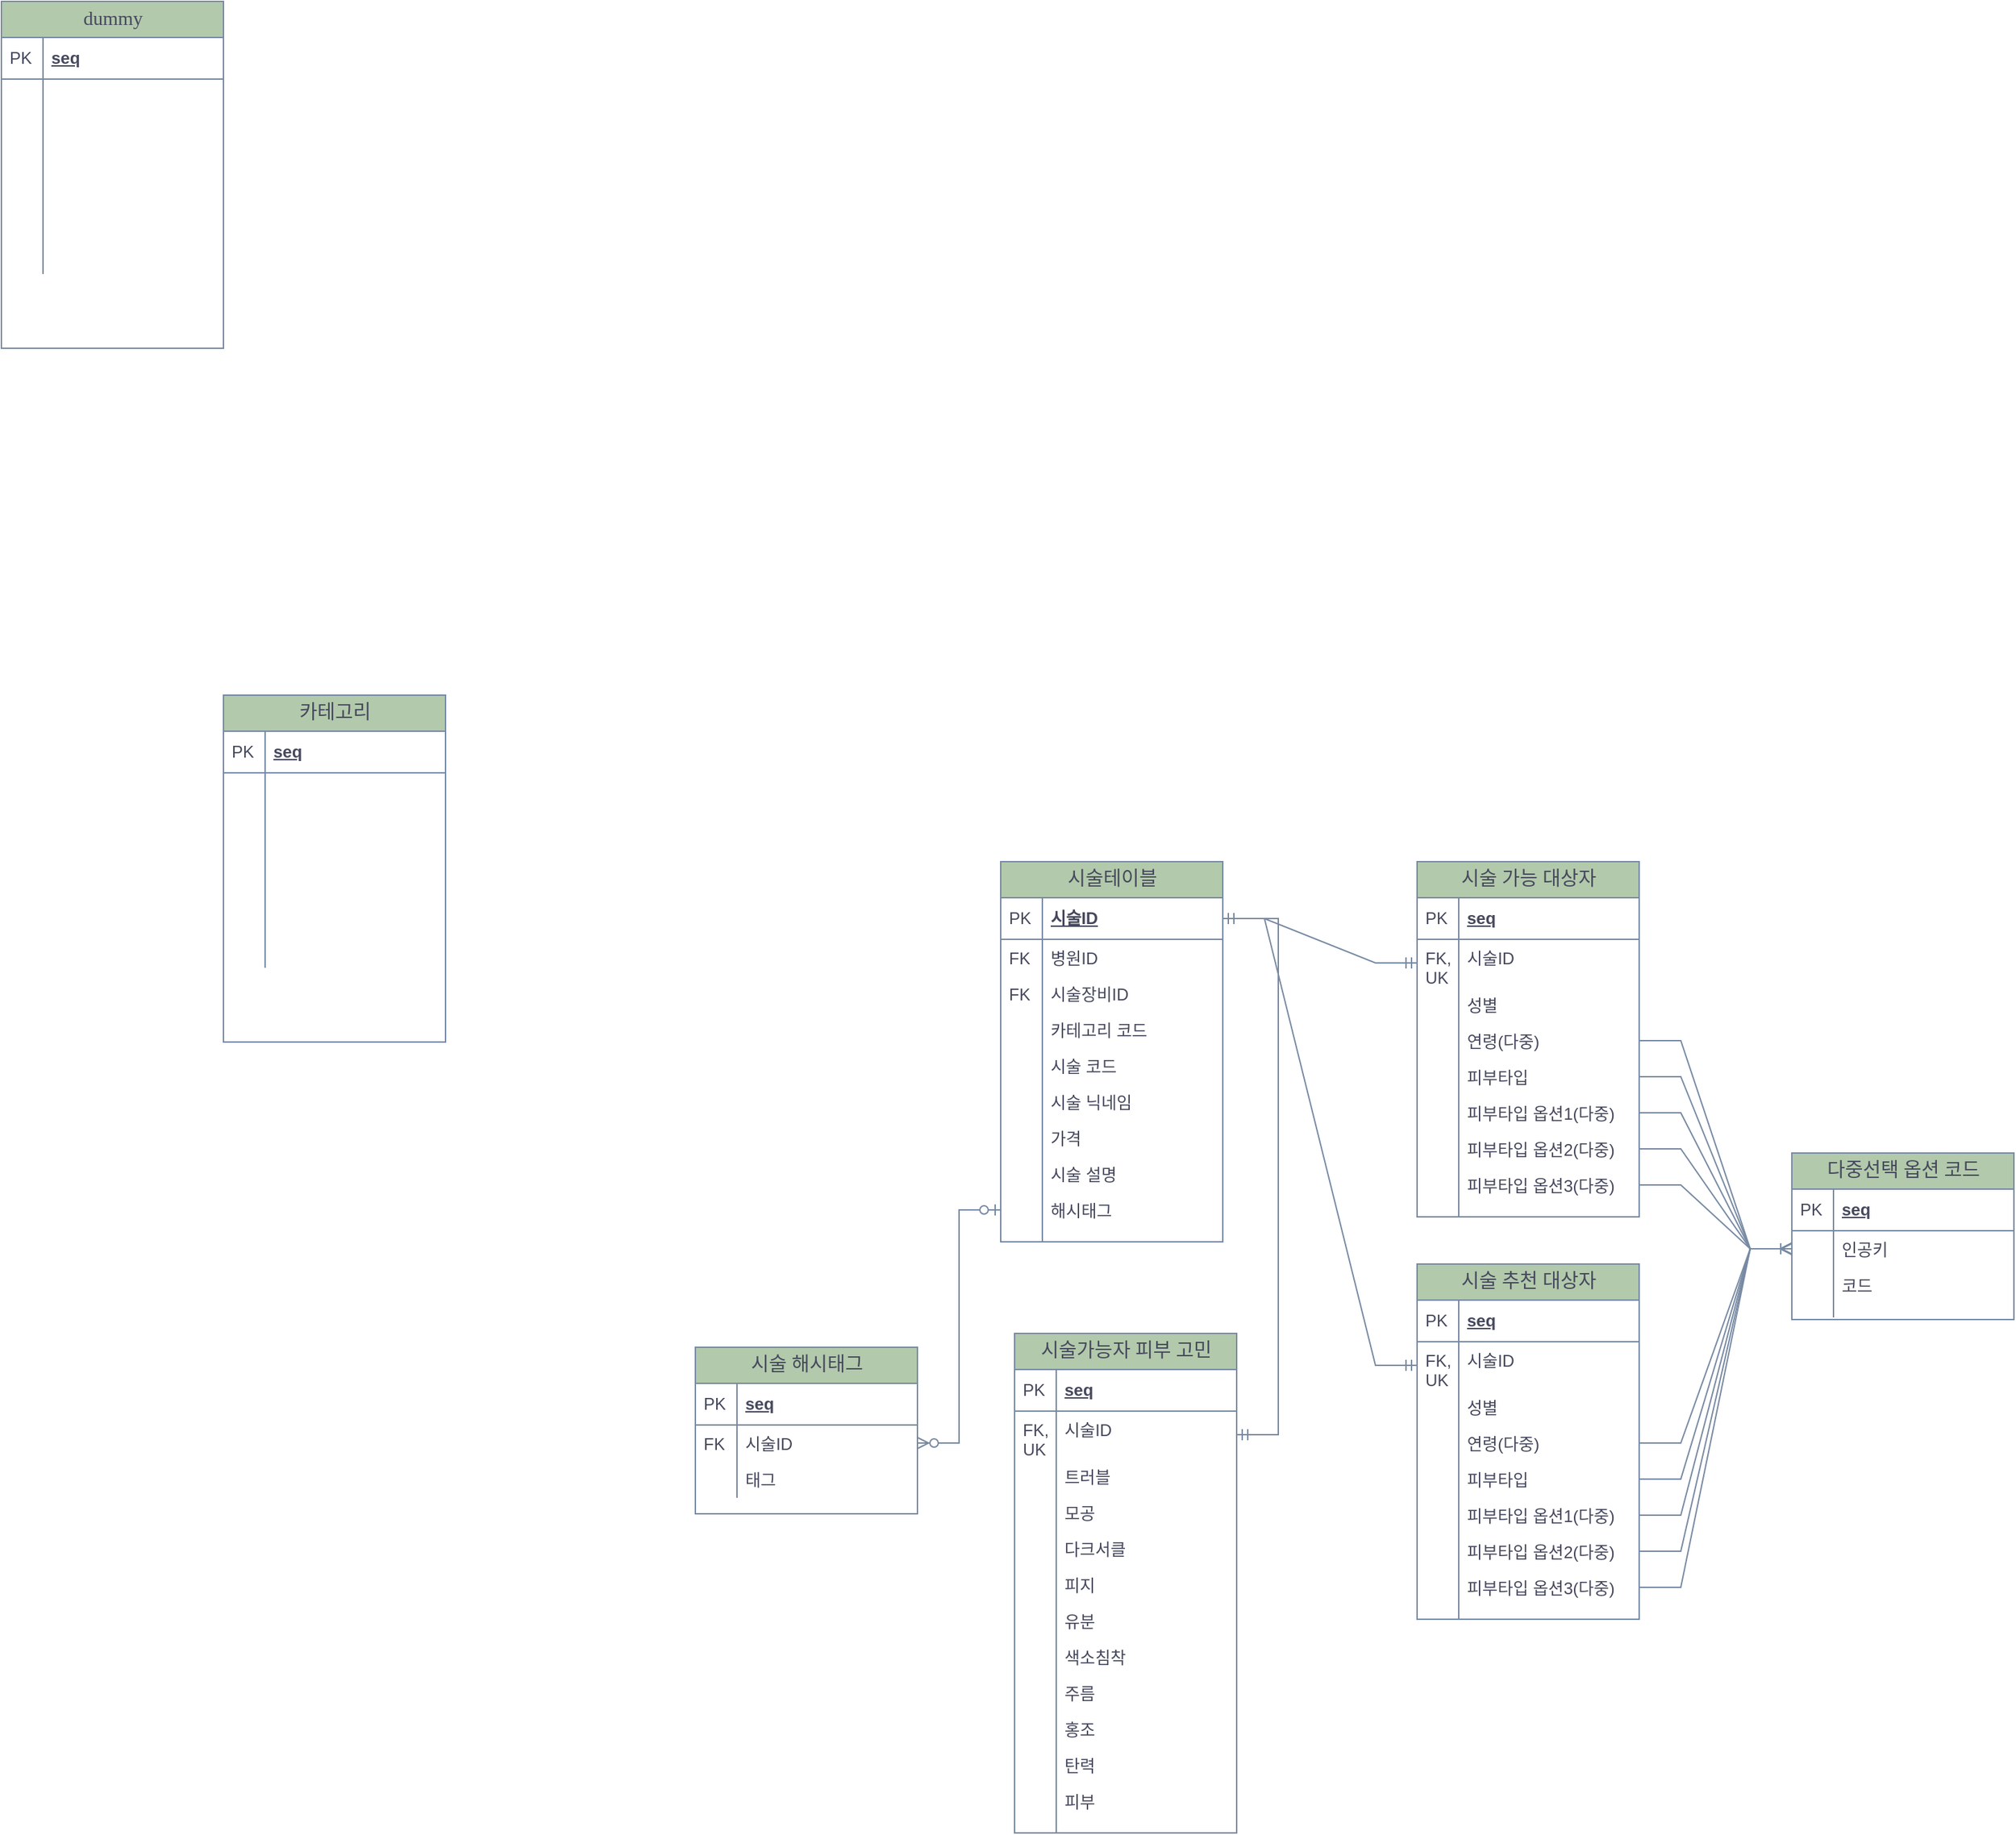 <mxfile version="21.3.8" type="github">
  <diagram name="Page-1" id="e56a1550-8fbb-45ad-956c-1786394a9013">
    <mxGraphModel dx="3540" dy="2163" grid="1" gridSize="10" guides="1" tooltips="1" connect="1" arrows="1" fold="1" page="1" pageScale="1" pageWidth="1100" pageHeight="850" background="none" math="0" shadow="0">
      <root>
        <mxCell id="0" />
        <mxCell id="1" parent="0" />
        <mxCell id="s8aTRHkVXZxyGGqHwzvx-2" value="시술 가능 대상자" style="swimlane;html=1;fontStyle=0;childLayout=stackLayout;horizontal=1;startSize=26;fillColor=#B2C9AB;horizontalStack=0;resizeParent=1;resizeLast=0;collapsible=1;marginBottom=0;swimlaneFillColor=#ffffff;align=center;rounded=0;shadow=0;comic=0;labelBackgroundColor=none;strokeWidth=1;fontFamily=Verdana;fontSize=14;strokeColor=#788AA3;fontColor=#46495D;" vertex="1" parent="1">
          <mxGeometry x="640" y="130" width="160" height="256" as="geometry" />
        </mxCell>
        <mxCell id="s8aTRHkVXZxyGGqHwzvx-3" value="seq" style="shape=partialRectangle;top=0;left=0;right=0;bottom=1;html=1;align=left;verticalAlign=middle;fillColor=none;spacingLeft=34;spacingRight=4;whiteSpace=wrap;overflow=hidden;rotatable=0;points=[[0,0.5],[1,0.5]];portConstraint=eastwest;dropTarget=0;fontStyle=5;labelBackgroundColor=none;strokeColor=#788AA3;fontColor=#46495D;" vertex="1" parent="s8aTRHkVXZxyGGqHwzvx-2">
          <mxGeometry y="26" width="160" height="30" as="geometry" />
        </mxCell>
        <mxCell id="s8aTRHkVXZxyGGqHwzvx-4" value="PK" style="shape=partialRectangle;top=0;left=0;bottom=0;html=1;fillColor=none;align=left;verticalAlign=middle;spacingLeft=4;spacingRight=4;whiteSpace=wrap;overflow=hidden;rotatable=0;points=[];portConstraint=eastwest;part=1;labelBackgroundColor=none;strokeColor=#788AA3;fontColor=#46495D;" vertex="1" connectable="0" parent="s8aTRHkVXZxyGGqHwzvx-3">
          <mxGeometry width="30" height="30" as="geometry" />
        </mxCell>
        <mxCell id="s8aTRHkVXZxyGGqHwzvx-25" value="시술ID" style="shape=partialRectangle;top=0;left=0;right=0;bottom=0;html=1;align=left;verticalAlign=top;fillColor=none;spacingLeft=34;spacingRight=4;whiteSpace=wrap;overflow=hidden;rotatable=0;points=[[0,0.5],[1,0.5]];portConstraint=eastwest;dropTarget=0;labelBackgroundColor=none;strokeColor=#788AA3;fontColor=#46495D;" vertex="1" parent="s8aTRHkVXZxyGGqHwzvx-2">
          <mxGeometry y="56" width="160" height="34" as="geometry" />
        </mxCell>
        <mxCell id="s8aTRHkVXZxyGGqHwzvx-26" value="FK, UK" style="shape=partialRectangle;top=0;left=0;bottom=0;html=1;fillColor=none;align=left;verticalAlign=top;spacingLeft=4;spacingRight=4;whiteSpace=wrap;overflow=hidden;rotatable=0;points=[];portConstraint=eastwest;part=1;labelBackgroundColor=none;strokeColor=#788AA3;fontColor=#46495D;" vertex="1" connectable="0" parent="s8aTRHkVXZxyGGqHwzvx-25">
          <mxGeometry width="30" height="34" as="geometry" />
        </mxCell>
        <mxCell id="s8aTRHkVXZxyGGqHwzvx-9" value="성별" style="shape=partialRectangle;top=0;left=0;right=0;bottom=0;html=1;align=left;verticalAlign=top;fillColor=none;spacingLeft=34;spacingRight=4;whiteSpace=wrap;overflow=hidden;rotatable=0;points=[[0,0.5],[1,0.5]];portConstraint=eastwest;dropTarget=0;labelBackgroundColor=none;strokeColor=#788AA3;fontColor=#46495D;" vertex="1" parent="s8aTRHkVXZxyGGqHwzvx-2">
          <mxGeometry y="90" width="160" height="26" as="geometry" />
        </mxCell>
        <mxCell id="s8aTRHkVXZxyGGqHwzvx-10" value="" style="shape=partialRectangle;top=0;left=0;bottom=0;html=1;fillColor=none;align=left;verticalAlign=top;spacingLeft=4;spacingRight=4;whiteSpace=wrap;overflow=hidden;rotatable=0;points=[];portConstraint=eastwest;part=1;labelBackgroundColor=none;strokeColor=#788AA3;fontColor=#46495D;" vertex="1" connectable="0" parent="s8aTRHkVXZxyGGqHwzvx-9">
          <mxGeometry width="30" height="26" as="geometry" />
        </mxCell>
        <mxCell id="s8aTRHkVXZxyGGqHwzvx-5" value="연령(다중)" style="shape=partialRectangle;top=0;left=0;right=0;bottom=0;html=1;align=left;verticalAlign=top;fillColor=none;spacingLeft=34;spacingRight=4;whiteSpace=wrap;overflow=hidden;rotatable=0;points=[[0,0.5],[1,0.5]];portConstraint=eastwest;dropTarget=0;labelBackgroundColor=none;strokeColor=#788AA3;fontColor=#46495D;" vertex="1" parent="s8aTRHkVXZxyGGqHwzvx-2">
          <mxGeometry y="116" width="160" height="26" as="geometry" />
        </mxCell>
        <mxCell id="s8aTRHkVXZxyGGqHwzvx-6" value="" style="shape=partialRectangle;top=0;left=0;bottom=0;html=1;fillColor=none;align=left;verticalAlign=top;spacingLeft=4;spacingRight=4;whiteSpace=wrap;overflow=hidden;rotatable=0;points=[];portConstraint=eastwest;part=1;labelBackgroundColor=none;strokeColor=#788AA3;fontColor=#46495D;" vertex="1" connectable="0" parent="s8aTRHkVXZxyGGqHwzvx-5">
          <mxGeometry width="30" height="26" as="geometry" />
        </mxCell>
        <mxCell id="s8aTRHkVXZxyGGqHwzvx-19" value="피부타입" style="shape=partialRectangle;top=0;left=0;right=0;bottom=0;html=1;align=left;verticalAlign=top;fillColor=none;spacingLeft=34;spacingRight=4;whiteSpace=wrap;overflow=hidden;rotatable=0;points=[[0,0.5],[1,0.5]];portConstraint=eastwest;dropTarget=0;labelBackgroundColor=none;strokeColor=#788AA3;fontColor=#46495D;" vertex="1" parent="s8aTRHkVXZxyGGqHwzvx-2">
          <mxGeometry y="142" width="160" height="26" as="geometry" />
        </mxCell>
        <mxCell id="s8aTRHkVXZxyGGqHwzvx-20" value="" style="shape=partialRectangle;top=0;left=0;bottom=0;html=1;fillColor=none;align=left;verticalAlign=top;spacingLeft=4;spacingRight=4;whiteSpace=wrap;overflow=hidden;rotatable=0;points=[];portConstraint=eastwest;part=1;labelBackgroundColor=none;strokeColor=#788AA3;fontColor=#46495D;" vertex="1" connectable="0" parent="s8aTRHkVXZxyGGqHwzvx-19">
          <mxGeometry width="30" height="26" as="geometry" />
        </mxCell>
        <mxCell id="s8aTRHkVXZxyGGqHwzvx-7" value="피부타입 옵션1(다중)" style="shape=partialRectangle;top=0;left=0;right=0;bottom=0;html=1;align=left;verticalAlign=top;fillColor=none;spacingLeft=34;spacingRight=4;whiteSpace=wrap;overflow=hidden;rotatable=0;points=[[0,0.5],[1,0.5]];portConstraint=eastwest;dropTarget=0;labelBackgroundColor=none;strokeColor=#788AA3;fontColor=#46495D;" vertex="1" parent="s8aTRHkVXZxyGGqHwzvx-2">
          <mxGeometry y="168" width="160" height="26" as="geometry" />
        </mxCell>
        <mxCell id="s8aTRHkVXZxyGGqHwzvx-8" value="" style="shape=partialRectangle;top=0;left=0;bottom=0;html=1;fillColor=none;align=left;verticalAlign=top;spacingLeft=4;spacingRight=4;whiteSpace=wrap;overflow=hidden;rotatable=0;points=[];portConstraint=eastwest;part=1;labelBackgroundColor=none;strokeColor=#788AA3;fontColor=#46495D;" vertex="1" connectable="0" parent="s8aTRHkVXZxyGGqHwzvx-7">
          <mxGeometry width="30" height="26" as="geometry" />
        </mxCell>
        <mxCell id="s8aTRHkVXZxyGGqHwzvx-17" value="피부타입 옵션2(다중)" style="shape=partialRectangle;top=0;left=0;right=0;bottom=0;html=1;align=left;verticalAlign=top;fillColor=none;spacingLeft=34;spacingRight=4;whiteSpace=wrap;overflow=hidden;rotatable=0;points=[[0,0.5],[1,0.5]];portConstraint=eastwest;dropTarget=0;labelBackgroundColor=none;strokeColor=#788AA3;fontColor=#46495D;" vertex="1" parent="s8aTRHkVXZxyGGqHwzvx-2">
          <mxGeometry y="194" width="160" height="26" as="geometry" />
        </mxCell>
        <mxCell id="s8aTRHkVXZxyGGqHwzvx-18" value="" style="shape=partialRectangle;top=0;left=0;bottom=0;html=1;fillColor=none;align=left;verticalAlign=top;spacingLeft=4;spacingRight=4;whiteSpace=wrap;overflow=hidden;rotatable=0;points=[];portConstraint=eastwest;part=1;labelBackgroundColor=none;strokeColor=#788AA3;fontColor=#46495D;" vertex="1" connectable="0" parent="s8aTRHkVXZxyGGqHwzvx-17">
          <mxGeometry width="30" height="26" as="geometry" />
        </mxCell>
        <mxCell id="s8aTRHkVXZxyGGqHwzvx-21" value="피부타입 옵션3(다중)" style="shape=partialRectangle;top=0;left=0;right=0;bottom=0;html=1;align=left;verticalAlign=top;fillColor=none;spacingLeft=34;spacingRight=4;whiteSpace=wrap;overflow=hidden;rotatable=0;points=[[0,0.5],[1,0.5]];portConstraint=eastwest;dropTarget=0;labelBackgroundColor=none;strokeColor=#788AA3;fontColor=#46495D;" vertex="1" parent="s8aTRHkVXZxyGGqHwzvx-2">
          <mxGeometry y="220" width="160" height="26" as="geometry" />
        </mxCell>
        <mxCell id="s8aTRHkVXZxyGGqHwzvx-22" value="" style="shape=partialRectangle;top=0;left=0;bottom=0;html=1;fillColor=none;align=left;verticalAlign=top;spacingLeft=4;spacingRight=4;whiteSpace=wrap;overflow=hidden;rotatable=0;points=[];portConstraint=eastwest;part=1;labelBackgroundColor=none;strokeColor=#788AA3;fontColor=#46495D;" vertex="1" connectable="0" parent="s8aTRHkVXZxyGGqHwzvx-21">
          <mxGeometry width="30" height="26" as="geometry" />
        </mxCell>
        <mxCell id="s8aTRHkVXZxyGGqHwzvx-11" value="" style="shape=partialRectangle;top=0;left=0;right=0;bottom=0;html=1;align=left;verticalAlign=top;fillColor=none;spacingLeft=34;spacingRight=4;whiteSpace=wrap;overflow=hidden;rotatable=0;points=[[0,0.5],[1,0.5]];portConstraint=eastwest;dropTarget=0;labelBackgroundColor=none;strokeColor=#788AA3;fontColor=#46495D;" vertex="1" parent="s8aTRHkVXZxyGGqHwzvx-2">
          <mxGeometry y="246" width="160" height="10" as="geometry" />
        </mxCell>
        <mxCell id="s8aTRHkVXZxyGGqHwzvx-12" value="" style="shape=partialRectangle;top=0;left=0;bottom=0;html=1;fillColor=none;align=left;verticalAlign=top;spacingLeft=4;spacingRight=4;whiteSpace=wrap;overflow=hidden;rotatable=0;points=[];portConstraint=eastwest;part=1;labelBackgroundColor=none;strokeColor=#788AA3;fontColor=#46495D;" vertex="1" connectable="0" parent="s8aTRHkVXZxyGGqHwzvx-11">
          <mxGeometry width="30" height="10" as="geometry" />
        </mxCell>
        <mxCell id="s8aTRHkVXZxyGGqHwzvx-37" value="시술 추천 대상자" style="swimlane;html=1;fontStyle=0;childLayout=stackLayout;horizontal=1;startSize=26;fillColor=#B2C9AB;horizontalStack=0;resizeParent=1;resizeLast=0;collapsible=1;marginBottom=0;swimlaneFillColor=#ffffff;align=center;rounded=0;shadow=0;comic=0;labelBackgroundColor=none;strokeWidth=1;fontFamily=Verdana;fontSize=14;strokeColor=#788AA3;fontColor=#46495D;" vertex="1" parent="1">
          <mxGeometry x="640" y="420" width="160" height="256" as="geometry" />
        </mxCell>
        <mxCell id="s8aTRHkVXZxyGGqHwzvx-38" value="seq" style="shape=partialRectangle;top=0;left=0;right=0;bottom=1;html=1;align=left;verticalAlign=middle;fillColor=none;spacingLeft=34;spacingRight=4;whiteSpace=wrap;overflow=hidden;rotatable=0;points=[[0,0.5],[1,0.5]];portConstraint=eastwest;dropTarget=0;fontStyle=5;labelBackgroundColor=none;strokeColor=#788AA3;fontColor=#46495D;" vertex="1" parent="s8aTRHkVXZxyGGqHwzvx-37">
          <mxGeometry y="26" width="160" height="30" as="geometry" />
        </mxCell>
        <mxCell id="s8aTRHkVXZxyGGqHwzvx-39" value="PK" style="shape=partialRectangle;top=0;left=0;bottom=0;html=1;fillColor=none;align=left;verticalAlign=middle;spacingLeft=4;spacingRight=4;whiteSpace=wrap;overflow=hidden;rotatable=0;points=[];portConstraint=eastwest;part=1;labelBackgroundColor=none;strokeColor=#788AA3;fontColor=#46495D;" vertex="1" connectable="0" parent="s8aTRHkVXZxyGGqHwzvx-38">
          <mxGeometry width="30" height="30" as="geometry" />
        </mxCell>
        <mxCell id="s8aTRHkVXZxyGGqHwzvx-60" value="시술ID" style="shape=partialRectangle;top=0;left=0;right=0;bottom=0;html=1;align=left;verticalAlign=top;fillColor=none;spacingLeft=34;spacingRight=4;whiteSpace=wrap;overflow=hidden;rotatable=0;points=[[0,0.5],[1,0.5]];portConstraint=eastwest;dropTarget=0;labelBackgroundColor=none;strokeColor=#788AA3;fontColor=#46495D;" vertex="1" parent="s8aTRHkVXZxyGGqHwzvx-37">
          <mxGeometry y="56" width="160" height="34" as="geometry" />
        </mxCell>
        <mxCell id="s8aTRHkVXZxyGGqHwzvx-61" value="FK, UK" style="shape=partialRectangle;top=0;left=0;bottom=0;html=1;fillColor=none;align=left;verticalAlign=top;spacingLeft=4;spacingRight=4;whiteSpace=wrap;overflow=hidden;rotatable=0;points=[];portConstraint=eastwest;part=1;labelBackgroundColor=none;strokeColor=#788AA3;fontColor=#46495D;" vertex="1" connectable="0" parent="s8aTRHkVXZxyGGqHwzvx-60">
          <mxGeometry width="30" height="34" as="geometry" />
        </mxCell>
        <mxCell id="s8aTRHkVXZxyGGqHwzvx-40" value="성별" style="shape=partialRectangle;top=0;left=0;right=0;bottom=0;html=1;align=left;verticalAlign=top;fillColor=none;spacingLeft=34;spacingRight=4;whiteSpace=wrap;overflow=hidden;rotatable=0;points=[[0,0.5],[1,0.5]];portConstraint=eastwest;dropTarget=0;labelBackgroundColor=none;strokeColor=#788AA3;fontColor=#46495D;" vertex="1" parent="s8aTRHkVXZxyGGqHwzvx-37">
          <mxGeometry y="90" width="160" height="26" as="geometry" />
        </mxCell>
        <mxCell id="s8aTRHkVXZxyGGqHwzvx-41" value="" style="shape=partialRectangle;top=0;left=0;bottom=0;html=1;fillColor=none;align=left;verticalAlign=top;spacingLeft=4;spacingRight=4;whiteSpace=wrap;overflow=hidden;rotatable=0;points=[];portConstraint=eastwest;part=1;labelBackgroundColor=none;strokeColor=#788AA3;fontColor=#46495D;" vertex="1" connectable="0" parent="s8aTRHkVXZxyGGqHwzvx-40">
          <mxGeometry width="30" height="26" as="geometry" />
        </mxCell>
        <mxCell id="s8aTRHkVXZxyGGqHwzvx-42" value="연령(다중)" style="shape=partialRectangle;top=0;left=0;right=0;bottom=0;html=1;align=left;verticalAlign=top;fillColor=none;spacingLeft=34;spacingRight=4;whiteSpace=wrap;overflow=hidden;rotatable=0;points=[[0,0.5],[1,0.5]];portConstraint=eastwest;dropTarget=0;labelBackgroundColor=none;strokeColor=#788AA3;fontColor=#46495D;" vertex="1" parent="s8aTRHkVXZxyGGqHwzvx-37">
          <mxGeometry y="116" width="160" height="26" as="geometry" />
        </mxCell>
        <mxCell id="s8aTRHkVXZxyGGqHwzvx-43" value="" style="shape=partialRectangle;top=0;left=0;bottom=0;html=1;fillColor=none;align=left;verticalAlign=top;spacingLeft=4;spacingRight=4;whiteSpace=wrap;overflow=hidden;rotatable=0;points=[];portConstraint=eastwest;part=1;labelBackgroundColor=none;strokeColor=#788AA3;fontColor=#46495D;" vertex="1" connectable="0" parent="s8aTRHkVXZxyGGqHwzvx-42">
          <mxGeometry width="30" height="26" as="geometry" />
        </mxCell>
        <mxCell id="s8aTRHkVXZxyGGqHwzvx-50" value="피부타입" style="shape=partialRectangle;top=0;left=0;right=0;bottom=0;html=1;align=left;verticalAlign=top;fillColor=none;spacingLeft=34;spacingRight=4;whiteSpace=wrap;overflow=hidden;rotatable=0;points=[[0,0.5],[1,0.5]];portConstraint=eastwest;dropTarget=0;labelBackgroundColor=none;strokeColor=#788AA3;fontColor=#46495D;" vertex="1" parent="s8aTRHkVXZxyGGqHwzvx-37">
          <mxGeometry y="142" width="160" height="26" as="geometry" />
        </mxCell>
        <mxCell id="s8aTRHkVXZxyGGqHwzvx-51" value="" style="shape=partialRectangle;top=0;left=0;bottom=0;html=1;fillColor=none;align=left;verticalAlign=top;spacingLeft=4;spacingRight=4;whiteSpace=wrap;overflow=hidden;rotatable=0;points=[];portConstraint=eastwest;part=1;labelBackgroundColor=none;strokeColor=#788AA3;fontColor=#46495D;" vertex="1" connectable="0" parent="s8aTRHkVXZxyGGqHwzvx-50">
          <mxGeometry width="30" height="26" as="geometry" />
        </mxCell>
        <mxCell id="s8aTRHkVXZxyGGqHwzvx-44" value="피부타입 옵션1(다중)" style="shape=partialRectangle;top=0;left=0;right=0;bottom=0;html=1;align=left;verticalAlign=top;fillColor=none;spacingLeft=34;spacingRight=4;whiteSpace=wrap;overflow=hidden;rotatable=0;points=[[0,0.5],[1,0.5]];portConstraint=eastwest;dropTarget=0;labelBackgroundColor=none;strokeColor=#788AA3;fontColor=#46495D;" vertex="1" parent="s8aTRHkVXZxyGGqHwzvx-37">
          <mxGeometry y="168" width="160" height="26" as="geometry" />
        </mxCell>
        <mxCell id="s8aTRHkVXZxyGGqHwzvx-45" value="" style="shape=partialRectangle;top=0;left=0;bottom=0;html=1;fillColor=none;align=left;verticalAlign=top;spacingLeft=4;spacingRight=4;whiteSpace=wrap;overflow=hidden;rotatable=0;points=[];portConstraint=eastwest;part=1;labelBackgroundColor=none;strokeColor=#788AA3;fontColor=#46495D;" vertex="1" connectable="0" parent="s8aTRHkVXZxyGGqHwzvx-44">
          <mxGeometry width="30" height="26" as="geometry" />
        </mxCell>
        <mxCell id="s8aTRHkVXZxyGGqHwzvx-46" value="피부타입 옵션2(다중)" style="shape=partialRectangle;top=0;left=0;right=0;bottom=0;html=1;align=left;verticalAlign=top;fillColor=none;spacingLeft=34;spacingRight=4;whiteSpace=wrap;overflow=hidden;rotatable=0;points=[[0,0.5],[1,0.5]];portConstraint=eastwest;dropTarget=0;labelBackgroundColor=none;strokeColor=#788AA3;fontColor=#46495D;" vertex="1" parent="s8aTRHkVXZxyGGqHwzvx-37">
          <mxGeometry y="194" width="160" height="26" as="geometry" />
        </mxCell>
        <mxCell id="s8aTRHkVXZxyGGqHwzvx-47" value="" style="shape=partialRectangle;top=0;left=0;bottom=0;html=1;fillColor=none;align=left;verticalAlign=top;spacingLeft=4;spacingRight=4;whiteSpace=wrap;overflow=hidden;rotatable=0;points=[];portConstraint=eastwest;part=1;labelBackgroundColor=none;strokeColor=#788AA3;fontColor=#46495D;" vertex="1" connectable="0" parent="s8aTRHkVXZxyGGqHwzvx-46">
          <mxGeometry width="30" height="26" as="geometry" />
        </mxCell>
        <mxCell id="s8aTRHkVXZxyGGqHwzvx-48" value="피부타입 옵션3(다중)" style="shape=partialRectangle;top=0;left=0;right=0;bottom=0;html=1;align=left;verticalAlign=top;fillColor=none;spacingLeft=34;spacingRight=4;whiteSpace=wrap;overflow=hidden;rotatable=0;points=[[0,0.5],[1,0.5]];portConstraint=eastwest;dropTarget=0;labelBackgroundColor=none;strokeColor=#788AA3;fontColor=#46495D;" vertex="1" parent="s8aTRHkVXZxyGGqHwzvx-37">
          <mxGeometry y="220" width="160" height="26" as="geometry" />
        </mxCell>
        <mxCell id="s8aTRHkVXZxyGGqHwzvx-49" value="" style="shape=partialRectangle;top=0;left=0;bottom=0;html=1;fillColor=none;align=left;verticalAlign=top;spacingLeft=4;spacingRight=4;whiteSpace=wrap;overflow=hidden;rotatable=0;points=[];portConstraint=eastwest;part=1;labelBackgroundColor=none;strokeColor=#788AA3;fontColor=#46495D;" vertex="1" connectable="0" parent="s8aTRHkVXZxyGGqHwzvx-48">
          <mxGeometry width="30" height="26" as="geometry" />
        </mxCell>
        <mxCell id="s8aTRHkVXZxyGGqHwzvx-54" value="" style="shape=partialRectangle;top=0;left=0;right=0;bottom=0;html=1;align=left;verticalAlign=top;fillColor=none;spacingLeft=34;spacingRight=4;whiteSpace=wrap;overflow=hidden;rotatable=0;points=[[0,0.5],[1,0.5]];portConstraint=eastwest;dropTarget=0;labelBackgroundColor=none;strokeColor=#788AA3;fontColor=#46495D;" vertex="1" parent="s8aTRHkVXZxyGGqHwzvx-37">
          <mxGeometry y="246" width="160" height="10" as="geometry" />
        </mxCell>
        <mxCell id="s8aTRHkVXZxyGGqHwzvx-55" value="" style="shape=partialRectangle;top=0;left=0;bottom=0;html=1;fillColor=none;align=left;verticalAlign=top;spacingLeft=4;spacingRight=4;whiteSpace=wrap;overflow=hidden;rotatable=0;points=[];portConstraint=eastwest;part=1;labelBackgroundColor=none;strokeColor=#788AA3;fontColor=#46495D;" vertex="1" connectable="0" parent="s8aTRHkVXZxyGGqHwzvx-54">
          <mxGeometry width="30" height="10" as="geometry" />
        </mxCell>
        <mxCell id="s8aTRHkVXZxyGGqHwzvx-94" value="시술가능자 피부 고민" style="swimlane;html=1;fontStyle=0;childLayout=stackLayout;horizontal=1;startSize=26;fillColor=#B2C9AB;horizontalStack=0;resizeParent=1;resizeLast=0;collapsible=1;marginBottom=0;swimlaneFillColor=#ffffff;align=center;rounded=0;shadow=0;comic=0;labelBackgroundColor=none;strokeWidth=1;fontFamily=Verdana;fontSize=14;strokeColor=#788AA3;fontColor=#46495D;" vertex="1" parent="1">
          <mxGeometry x="350" y="470" width="160" height="360" as="geometry" />
        </mxCell>
        <mxCell id="s8aTRHkVXZxyGGqHwzvx-95" value="seq" style="shape=partialRectangle;top=0;left=0;right=0;bottom=1;html=1;align=left;verticalAlign=middle;fillColor=none;spacingLeft=34;spacingRight=4;whiteSpace=wrap;overflow=hidden;rotatable=0;points=[[0,0.5],[1,0.5]];portConstraint=eastwest;dropTarget=0;fontStyle=5;labelBackgroundColor=none;strokeColor=#788AA3;fontColor=#46495D;" vertex="1" parent="s8aTRHkVXZxyGGqHwzvx-94">
          <mxGeometry y="26" width="160" height="30" as="geometry" />
        </mxCell>
        <mxCell id="s8aTRHkVXZxyGGqHwzvx-96" value="PK" style="shape=partialRectangle;top=0;left=0;bottom=0;html=1;fillColor=none;align=left;verticalAlign=middle;spacingLeft=4;spacingRight=4;whiteSpace=wrap;overflow=hidden;rotatable=0;points=[];portConstraint=eastwest;part=1;labelBackgroundColor=none;strokeColor=#788AA3;fontColor=#46495D;" vertex="1" connectable="0" parent="s8aTRHkVXZxyGGqHwzvx-95">
          <mxGeometry width="30" height="30" as="geometry" />
        </mxCell>
        <mxCell id="s8aTRHkVXZxyGGqHwzvx-97" value="시술ID" style="shape=partialRectangle;top=0;left=0;right=0;bottom=0;html=1;align=left;verticalAlign=top;fillColor=none;spacingLeft=34;spacingRight=4;whiteSpace=wrap;overflow=hidden;rotatable=0;points=[[0,0.5],[1,0.5]];portConstraint=eastwest;dropTarget=0;labelBackgroundColor=none;strokeColor=#788AA3;fontColor=#46495D;" vertex="1" parent="s8aTRHkVXZxyGGqHwzvx-94">
          <mxGeometry y="56" width="160" height="34" as="geometry" />
        </mxCell>
        <mxCell id="s8aTRHkVXZxyGGqHwzvx-98" value="FK, UK" style="shape=partialRectangle;top=0;left=0;bottom=0;html=1;fillColor=none;align=left;verticalAlign=top;spacingLeft=4;spacingRight=4;whiteSpace=wrap;overflow=hidden;rotatable=0;points=[];portConstraint=eastwest;part=1;labelBackgroundColor=none;strokeColor=#788AA3;fontColor=#46495D;" vertex="1" connectable="0" parent="s8aTRHkVXZxyGGqHwzvx-97">
          <mxGeometry width="30" height="34" as="geometry" />
        </mxCell>
        <mxCell id="s8aTRHkVXZxyGGqHwzvx-111" value="트러블" style="shape=partialRectangle;top=0;left=0;right=0;bottom=0;html=1;align=left;verticalAlign=top;fillColor=none;spacingLeft=34;spacingRight=4;whiteSpace=wrap;overflow=hidden;rotatable=0;points=[[0,0.5],[1,0.5]];portConstraint=eastwest;dropTarget=0;labelBackgroundColor=none;strokeColor=#788AA3;fontColor=#46495D;" vertex="1" parent="s8aTRHkVXZxyGGqHwzvx-94">
          <mxGeometry y="90" width="160" height="26" as="geometry" />
        </mxCell>
        <mxCell id="s8aTRHkVXZxyGGqHwzvx-112" value="" style="shape=partialRectangle;top=0;left=0;bottom=0;html=1;fillColor=none;align=left;verticalAlign=top;spacingLeft=4;spacingRight=4;whiteSpace=wrap;overflow=hidden;rotatable=0;points=[];portConstraint=eastwest;part=1;labelBackgroundColor=none;strokeColor=#788AA3;fontColor=#46495D;" vertex="1" connectable="0" parent="s8aTRHkVXZxyGGqHwzvx-111">
          <mxGeometry width="30" height="26" as="geometry" />
        </mxCell>
        <mxCell id="s8aTRHkVXZxyGGqHwzvx-113" value="모공&amp;nbsp;" style="shape=partialRectangle;top=0;left=0;right=0;bottom=0;html=1;align=left;verticalAlign=top;fillColor=none;spacingLeft=34;spacingRight=4;whiteSpace=wrap;overflow=hidden;rotatable=0;points=[[0,0.5],[1,0.5]];portConstraint=eastwest;dropTarget=0;labelBackgroundColor=none;strokeColor=#788AA3;fontColor=#46495D;" vertex="1" parent="s8aTRHkVXZxyGGqHwzvx-94">
          <mxGeometry y="116" width="160" height="26" as="geometry" />
        </mxCell>
        <mxCell id="s8aTRHkVXZxyGGqHwzvx-114" value="" style="shape=partialRectangle;top=0;left=0;bottom=0;html=1;fillColor=none;align=left;verticalAlign=top;spacingLeft=4;spacingRight=4;whiteSpace=wrap;overflow=hidden;rotatable=0;points=[];portConstraint=eastwest;part=1;labelBackgroundColor=none;strokeColor=#788AA3;fontColor=#46495D;" vertex="1" connectable="0" parent="s8aTRHkVXZxyGGqHwzvx-113">
          <mxGeometry width="30" height="26" as="geometry" />
        </mxCell>
        <mxCell id="s8aTRHkVXZxyGGqHwzvx-115" value="다크서클" style="shape=partialRectangle;top=0;left=0;right=0;bottom=0;html=1;align=left;verticalAlign=top;fillColor=none;spacingLeft=34;spacingRight=4;whiteSpace=wrap;overflow=hidden;rotatable=0;points=[[0,0.5],[1,0.5]];portConstraint=eastwest;dropTarget=0;labelBackgroundColor=none;strokeColor=#788AA3;fontColor=#46495D;" vertex="1" parent="s8aTRHkVXZxyGGqHwzvx-94">
          <mxGeometry y="142" width="160" height="26" as="geometry" />
        </mxCell>
        <mxCell id="s8aTRHkVXZxyGGqHwzvx-116" value="" style="shape=partialRectangle;top=0;left=0;bottom=0;html=1;fillColor=none;align=left;verticalAlign=top;spacingLeft=4;spacingRight=4;whiteSpace=wrap;overflow=hidden;rotatable=0;points=[];portConstraint=eastwest;part=1;labelBackgroundColor=none;strokeColor=#788AA3;fontColor=#46495D;" vertex="1" connectable="0" parent="s8aTRHkVXZxyGGqHwzvx-115">
          <mxGeometry width="30" height="26" as="geometry" />
        </mxCell>
        <mxCell id="s8aTRHkVXZxyGGqHwzvx-117" value="피지" style="shape=partialRectangle;top=0;left=0;right=0;bottom=0;html=1;align=left;verticalAlign=top;fillColor=none;spacingLeft=34;spacingRight=4;whiteSpace=wrap;overflow=hidden;rotatable=0;points=[[0,0.5],[1,0.5]];portConstraint=eastwest;dropTarget=0;labelBackgroundColor=none;strokeColor=#788AA3;fontColor=#46495D;" vertex="1" parent="s8aTRHkVXZxyGGqHwzvx-94">
          <mxGeometry y="168" width="160" height="26" as="geometry" />
        </mxCell>
        <mxCell id="s8aTRHkVXZxyGGqHwzvx-118" value="" style="shape=partialRectangle;top=0;left=0;bottom=0;html=1;fillColor=none;align=left;verticalAlign=top;spacingLeft=4;spacingRight=4;whiteSpace=wrap;overflow=hidden;rotatable=0;points=[];portConstraint=eastwest;part=1;labelBackgroundColor=none;strokeColor=#788AA3;fontColor=#46495D;" vertex="1" connectable="0" parent="s8aTRHkVXZxyGGqHwzvx-117">
          <mxGeometry width="30" height="26" as="geometry" />
        </mxCell>
        <mxCell id="s8aTRHkVXZxyGGqHwzvx-119" value="유분" style="shape=partialRectangle;top=0;left=0;right=0;bottom=0;html=1;align=left;verticalAlign=top;fillColor=none;spacingLeft=34;spacingRight=4;whiteSpace=wrap;overflow=hidden;rotatable=0;points=[[0,0.5],[1,0.5]];portConstraint=eastwest;dropTarget=0;labelBackgroundColor=none;strokeColor=#788AA3;fontColor=#46495D;" vertex="1" parent="s8aTRHkVXZxyGGqHwzvx-94">
          <mxGeometry y="194" width="160" height="26" as="geometry" />
        </mxCell>
        <mxCell id="s8aTRHkVXZxyGGqHwzvx-120" value="" style="shape=partialRectangle;top=0;left=0;bottom=0;html=1;fillColor=none;align=left;verticalAlign=top;spacingLeft=4;spacingRight=4;whiteSpace=wrap;overflow=hidden;rotatable=0;points=[];portConstraint=eastwest;part=1;labelBackgroundColor=none;strokeColor=#788AA3;fontColor=#46495D;" vertex="1" connectable="0" parent="s8aTRHkVXZxyGGqHwzvx-119">
          <mxGeometry width="30" height="26" as="geometry" />
        </mxCell>
        <mxCell id="s8aTRHkVXZxyGGqHwzvx-121" value="색소침착" style="shape=partialRectangle;top=0;left=0;right=0;bottom=0;html=1;align=left;verticalAlign=top;fillColor=none;spacingLeft=34;spacingRight=4;whiteSpace=wrap;overflow=hidden;rotatable=0;points=[[0,0.5],[1,0.5]];portConstraint=eastwest;dropTarget=0;labelBackgroundColor=none;strokeColor=#788AA3;fontColor=#46495D;" vertex="1" parent="s8aTRHkVXZxyGGqHwzvx-94">
          <mxGeometry y="220" width="160" height="26" as="geometry" />
        </mxCell>
        <mxCell id="s8aTRHkVXZxyGGqHwzvx-122" value="" style="shape=partialRectangle;top=0;left=0;bottom=0;html=1;fillColor=none;align=left;verticalAlign=top;spacingLeft=4;spacingRight=4;whiteSpace=wrap;overflow=hidden;rotatable=0;points=[];portConstraint=eastwest;part=1;labelBackgroundColor=none;strokeColor=#788AA3;fontColor=#46495D;" vertex="1" connectable="0" parent="s8aTRHkVXZxyGGqHwzvx-121">
          <mxGeometry width="30" height="26" as="geometry" />
        </mxCell>
        <mxCell id="s8aTRHkVXZxyGGqHwzvx-123" value="주름" style="shape=partialRectangle;top=0;left=0;right=0;bottom=0;html=1;align=left;verticalAlign=top;fillColor=none;spacingLeft=34;spacingRight=4;whiteSpace=wrap;overflow=hidden;rotatable=0;points=[[0,0.5],[1,0.5]];portConstraint=eastwest;dropTarget=0;labelBackgroundColor=none;strokeColor=#788AA3;fontColor=#46495D;" vertex="1" parent="s8aTRHkVXZxyGGqHwzvx-94">
          <mxGeometry y="246" width="160" height="26" as="geometry" />
        </mxCell>
        <mxCell id="s8aTRHkVXZxyGGqHwzvx-124" value="" style="shape=partialRectangle;top=0;left=0;bottom=0;html=1;fillColor=none;align=left;verticalAlign=top;spacingLeft=4;spacingRight=4;whiteSpace=wrap;overflow=hidden;rotatable=0;points=[];portConstraint=eastwest;part=1;labelBackgroundColor=none;strokeColor=#788AA3;fontColor=#46495D;" vertex="1" connectable="0" parent="s8aTRHkVXZxyGGqHwzvx-123">
          <mxGeometry width="30" height="26" as="geometry" />
        </mxCell>
        <mxCell id="s8aTRHkVXZxyGGqHwzvx-125" value="홍조" style="shape=partialRectangle;top=0;left=0;right=0;bottom=0;html=1;align=left;verticalAlign=top;fillColor=none;spacingLeft=34;spacingRight=4;whiteSpace=wrap;overflow=hidden;rotatable=0;points=[[0,0.5],[1,0.5]];portConstraint=eastwest;dropTarget=0;labelBackgroundColor=none;strokeColor=#788AA3;fontColor=#46495D;" vertex="1" parent="s8aTRHkVXZxyGGqHwzvx-94">
          <mxGeometry y="272" width="160" height="26" as="geometry" />
        </mxCell>
        <mxCell id="s8aTRHkVXZxyGGqHwzvx-126" value="" style="shape=partialRectangle;top=0;left=0;bottom=0;html=1;fillColor=none;align=left;verticalAlign=top;spacingLeft=4;spacingRight=4;whiteSpace=wrap;overflow=hidden;rotatable=0;points=[];portConstraint=eastwest;part=1;labelBackgroundColor=none;strokeColor=#788AA3;fontColor=#46495D;" vertex="1" connectable="0" parent="s8aTRHkVXZxyGGqHwzvx-125">
          <mxGeometry width="30" height="26" as="geometry" />
        </mxCell>
        <mxCell id="s8aTRHkVXZxyGGqHwzvx-127" value="탄력" style="shape=partialRectangle;top=0;left=0;right=0;bottom=0;html=1;align=left;verticalAlign=top;fillColor=none;spacingLeft=34;spacingRight=4;whiteSpace=wrap;overflow=hidden;rotatable=0;points=[[0,0.5],[1,0.5]];portConstraint=eastwest;dropTarget=0;labelBackgroundColor=none;strokeColor=#788AA3;fontColor=#46495D;" vertex="1" parent="s8aTRHkVXZxyGGqHwzvx-94">
          <mxGeometry y="298" width="160" height="26" as="geometry" />
        </mxCell>
        <mxCell id="s8aTRHkVXZxyGGqHwzvx-128" value="" style="shape=partialRectangle;top=0;left=0;bottom=0;html=1;fillColor=none;align=left;verticalAlign=top;spacingLeft=4;spacingRight=4;whiteSpace=wrap;overflow=hidden;rotatable=0;points=[];portConstraint=eastwest;part=1;labelBackgroundColor=none;strokeColor=#788AA3;fontColor=#46495D;" vertex="1" connectable="0" parent="s8aTRHkVXZxyGGqHwzvx-127">
          <mxGeometry width="30" height="26" as="geometry" />
        </mxCell>
        <mxCell id="s8aTRHkVXZxyGGqHwzvx-129" value="피부" style="shape=partialRectangle;top=0;left=0;right=0;bottom=0;html=1;align=left;verticalAlign=top;fillColor=none;spacingLeft=34;spacingRight=4;whiteSpace=wrap;overflow=hidden;rotatable=0;points=[[0,0.5],[1,0.5]];portConstraint=eastwest;dropTarget=0;labelBackgroundColor=none;strokeColor=#788AA3;fontColor=#46495D;" vertex="1" parent="s8aTRHkVXZxyGGqHwzvx-94">
          <mxGeometry y="324" width="160" height="26" as="geometry" />
        </mxCell>
        <mxCell id="s8aTRHkVXZxyGGqHwzvx-130" value="" style="shape=partialRectangle;top=0;left=0;bottom=0;html=1;fillColor=none;align=left;verticalAlign=top;spacingLeft=4;spacingRight=4;whiteSpace=wrap;overflow=hidden;rotatable=0;points=[];portConstraint=eastwest;part=1;labelBackgroundColor=none;strokeColor=#788AA3;fontColor=#46495D;" vertex="1" connectable="0" parent="s8aTRHkVXZxyGGqHwzvx-129">
          <mxGeometry width="30" height="26" as="geometry" />
        </mxCell>
        <mxCell id="s8aTRHkVXZxyGGqHwzvx-135" value="" style="shape=partialRectangle;top=0;left=0;right=0;bottom=0;html=1;align=left;verticalAlign=top;fillColor=none;spacingLeft=34;spacingRight=4;whiteSpace=wrap;overflow=hidden;rotatable=0;points=[[0,0.5],[1,0.5]];portConstraint=eastwest;dropTarget=0;labelBackgroundColor=none;strokeColor=#788AA3;fontColor=#46495D;" vertex="1" parent="s8aTRHkVXZxyGGqHwzvx-94">
          <mxGeometry y="350" width="160" height="10" as="geometry" />
        </mxCell>
        <mxCell id="s8aTRHkVXZxyGGqHwzvx-136" value="" style="shape=partialRectangle;top=0;left=0;bottom=0;html=1;fillColor=none;align=left;verticalAlign=top;spacingLeft=4;spacingRight=4;whiteSpace=wrap;overflow=hidden;rotatable=0;points=[];portConstraint=eastwest;part=1;labelBackgroundColor=none;strokeColor=#788AA3;fontColor=#46495D;" vertex="1" connectable="0" parent="s8aTRHkVXZxyGGqHwzvx-135">
          <mxGeometry width="30" height="10" as="geometry" />
        </mxCell>
        <mxCell id="s8aTRHkVXZxyGGqHwzvx-141" value="dummy" style="swimlane;html=1;fontStyle=0;childLayout=stackLayout;horizontal=1;startSize=26;fillColor=#B2C9AB;horizontalStack=0;resizeParent=1;resizeLast=0;collapsible=1;marginBottom=0;swimlaneFillColor=#ffffff;align=center;rounded=0;shadow=0;comic=0;labelBackgroundColor=none;strokeWidth=1;fontFamily=Verdana;fontSize=14;strokeColor=#788AA3;fontColor=#46495D;" vertex="1" parent="1">
          <mxGeometry x="-380" y="-490" width="160" height="250" as="geometry" />
        </mxCell>
        <mxCell id="s8aTRHkVXZxyGGqHwzvx-142" value="seq" style="shape=partialRectangle;top=0;left=0;right=0;bottom=1;html=1;align=left;verticalAlign=middle;fillColor=none;spacingLeft=34;spacingRight=4;whiteSpace=wrap;overflow=hidden;rotatable=0;points=[[0,0.5],[1,0.5]];portConstraint=eastwest;dropTarget=0;fontStyle=5;labelBackgroundColor=none;strokeColor=#788AA3;fontColor=#46495D;" vertex="1" parent="s8aTRHkVXZxyGGqHwzvx-141">
          <mxGeometry y="26" width="160" height="30" as="geometry" />
        </mxCell>
        <mxCell id="s8aTRHkVXZxyGGqHwzvx-143" value="PK" style="shape=partialRectangle;top=0;left=0;bottom=0;html=1;fillColor=none;align=left;verticalAlign=middle;spacingLeft=4;spacingRight=4;whiteSpace=wrap;overflow=hidden;rotatable=0;points=[];portConstraint=eastwest;part=1;labelBackgroundColor=none;strokeColor=#788AA3;fontColor=#46495D;" vertex="1" connectable="0" parent="s8aTRHkVXZxyGGqHwzvx-142">
          <mxGeometry width="30" height="30" as="geometry" />
        </mxCell>
        <mxCell id="s8aTRHkVXZxyGGqHwzvx-144" value="" style="shape=partialRectangle;top=0;left=0;right=0;bottom=0;html=1;align=left;verticalAlign=top;fillColor=none;spacingLeft=34;spacingRight=4;whiteSpace=wrap;overflow=hidden;rotatable=0;points=[[0,0.5],[1,0.5]];portConstraint=eastwest;dropTarget=0;labelBackgroundColor=none;strokeColor=#788AA3;fontColor=#46495D;" vertex="1" parent="s8aTRHkVXZxyGGqHwzvx-141">
          <mxGeometry y="56" width="160" height="26" as="geometry" />
        </mxCell>
        <mxCell id="s8aTRHkVXZxyGGqHwzvx-145" value="" style="shape=partialRectangle;top=0;left=0;bottom=0;html=1;fillColor=none;align=left;verticalAlign=top;spacingLeft=4;spacingRight=4;whiteSpace=wrap;overflow=hidden;rotatable=0;points=[];portConstraint=eastwest;part=1;labelBackgroundColor=none;strokeColor=#788AA3;fontColor=#46495D;" vertex="1" connectable="0" parent="s8aTRHkVXZxyGGqHwzvx-144">
          <mxGeometry width="30" height="26" as="geometry" />
        </mxCell>
        <mxCell id="s8aTRHkVXZxyGGqHwzvx-146" value="" style="shape=partialRectangle;top=0;left=0;right=0;bottom=0;html=1;align=left;verticalAlign=top;fillColor=none;spacingLeft=34;spacingRight=4;whiteSpace=wrap;overflow=hidden;rotatable=0;points=[[0,0.5],[1,0.5]];portConstraint=eastwest;dropTarget=0;labelBackgroundColor=none;strokeColor=#788AA3;fontColor=#46495D;" vertex="1" parent="s8aTRHkVXZxyGGqHwzvx-141">
          <mxGeometry y="82" width="160" height="26" as="geometry" />
        </mxCell>
        <mxCell id="s8aTRHkVXZxyGGqHwzvx-147" value="" style="shape=partialRectangle;top=0;left=0;bottom=0;html=1;fillColor=none;align=left;verticalAlign=top;spacingLeft=4;spacingRight=4;whiteSpace=wrap;overflow=hidden;rotatable=0;points=[];portConstraint=eastwest;part=1;labelBackgroundColor=none;strokeColor=#788AA3;fontColor=#46495D;" vertex="1" connectable="0" parent="s8aTRHkVXZxyGGqHwzvx-146">
          <mxGeometry width="30" height="26" as="geometry" />
        </mxCell>
        <mxCell id="s8aTRHkVXZxyGGqHwzvx-148" value="" style="shape=partialRectangle;top=0;left=0;right=0;bottom=0;html=1;align=left;verticalAlign=top;fillColor=none;spacingLeft=34;spacingRight=4;whiteSpace=wrap;overflow=hidden;rotatable=0;points=[[0,0.5],[1,0.5]];portConstraint=eastwest;dropTarget=0;labelBackgroundColor=none;strokeColor=#788AA3;fontColor=#46495D;" vertex="1" parent="s8aTRHkVXZxyGGqHwzvx-141">
          <mxGeometry y="108" width="160" height="26" as="geometry" />
        </mxCell>
        <mxCell id="s8aTRHkVXZxyGGqHwzvx-149" value="" style="shape=partialRectangle;top=0;left=0;bottom=0;html=1;fillColor=none;align=left;verticalAlign=top;spacingLeft=4;spacingRight=4;whiteSpace=wrap;overflow=hidden;rotatable=0;points=[];portConstraint=eastwest;part=1;labelBackgroundColor=none;strokeColor=#788AA3;fontColor=#46495D;" vertex="1" connectable="0" parent="s8aTRHkVXZxyGGqHwzvx-148">
          <mxGeometry width="30" height="26" as="geometry" />
        </mxCell>
        <mxCell id="s8aTRHkVXZxyGGqHwzvx-150" value="" style="shape=partialRectangle;top=0;left=0;right=0;bottom=0;html=1;align=left;verticalAlign=top;fillColor=none;spacingLeft=34;spacingRight=4;whiteSpace=wrap;overflow=hidden;rotatable=0;points=[[0,0.5],[1,0.5]];portConstraint=eastwest;dropTarget=0;labelBackgroundColor=none;strokeColor=#788AA3;fontColor=#46495D;" vertex="1" parent="s8aTRHkVXZxyGGqHwzvx-141">
          <mxGeometry y="134" width="160" height="26" as="geometry" />
        </mxCell>
        <mxCell id="s8aTRHkVXZxyGGqHwzvx-151" value="" style="shape=partialRectangle;top=0;left=0;bottom=0;html=1;fillColor=none;align=left;verticalAlign=top;spacingLeft=4;spacingRight=4;whiteSpace=wrap;overflow=hidden;rotatable=0;points=[];portConstraint=eastwest;part=1;labelBackgroundColor=none;strokeColor=#788AA3;fontColor=#46495D;" vertex="1" connectable="0" parent="s8aTRHkVXZxyGGqHwzvx-150">
          <mxGeometry width="30" height="26" as="geometry" />
        </mxCell>
        <mxCell id="s8aTRHkVXZxyGGqHwzvx-152" value="" style="shape=partialRectangle;top=0;left=0;right=0;bottom=0;html=1;align=left;verticalAlign=top;fillColor=none;spacingLeft=34;spacingRight=4;whiteSpace=wrap;overflow=hidden;rotatable=0;points=[[0,0.5],[1,0.5]];portConstraint=eastwest;dropTarget=0;labelBackgroundColor=none;strokeColor=#788AA3;fontColor=#46495D;" vertex="1" parent="s8aTRHkVXZxyGGqHwzvx-141">
          <mxGeometry y="160" width="160" height="26" as="geometry" />
        </mxCell>
        <mxCell id="s8aTRHkVXZxyGGqHwzvx-153" value="" style="shape=partialRectangle;top=0;left=0;bottom=0;html=1;fillColor=none;align=left;verticalAlign=top;spacingLeft=4;spacingRight=4;whiteSpace=wrap;overflow=hidden;rotatable=0;points=[];portConstraint=eastwest;part=1;labelBackgroundColor=none;strokeColor=#788AA3;fontColor=#46495D;" vertex="1" connectable="0" parent="s8aTRHkVXZxyGGqHwzvx-152">
          <mxGeometry width="30" height="26" as="geometry" />
        </mxCell>
        <mxCell id="s8aTRHkVXZxyGGqHwzvx-158" value="" style="shape=partialRectangle;top=0;left=0;right=0;bottom=0;html=1;align=left;verticalAlign=top;fillColor=none;spacingLeft=34;spacingRight=4;whiteSpace=wrap;overflow=hidden;rotatable=0;points=[[0,0.5],[1,0.5]];portConstraint=eastwest;dropTarget=0;labelBackgroundColor=none;strokeColor=#788AA3;fontColor=#46495D;" vertex="1" parent="s8aTRHkVXZxyGGqHwzvx-141">
          <mxGeometry y="186" width="160" height="10" as="geometry" />
        </mxCell>
        <mxCell id="s8aTRHkVXZxyGGqHwzvx-159" value="" style="shape=partialRectangle;top=0;left=0;bottom=0;html=1;fillColor=none;align=left;verticalAlign=top;spacingLeft=4;spacingRight=4;whiteSpace=wrap;overflow=hidden;rotatable=0;points=[];portConstraint=eastwest;part=1;labelBackgroundColor=none;strokeColor=#788AA3;fontColor=#46495D;" vertex="1" connectable="0" parent="s8aTRHkVXZxyGGqHwzvx-158">
          <mxGeometry width="30" height="10" as="geometry" />
        </mxCell>
        <mxCell id="s8aTRHkVXZxyGGqHwzvx-160" value="시술테이블" style="swimlane;html=1;fontStyle=0;childLayout=stackLayout;horizontal=1;startSize=26;fillColor=#B2C9AB;horizontalStack=0;resizeParent=1;resizeLast=0;collapsible=1;marginBottom=0;swimlaneFillColor=#ffffff;align=center;rounded=0;shadow=0;comic=0;labelBackgroundColor=none;strokeWidth=1;fontFamily=Verdana;fontSize=14;strokeColor=#788AA3;fontColor=#46495D;" vertex="1" parent="1">
          <mxGeometry x="340" y="130" width="160" height="274" as="geometry" />
        </mxCell>
        <mxCell id="s8aTRHkVXZxyGGqHwzvx-161" value="시술ID" style="shape=partialRectangle;top=0;left=0;right=0;bottom=1;html=1;align=left;verticalAlign=middle;fillColor=none;spacingLeft=34;spacingRight=4;whiteSpace=wrap;overflow=hidden;rotatable=0;points=[[0,0.5],[1,0.5]];portConstraint=eastwest;dropTarget=0;fontStyle=5;labelBackgroundColor=none;strokeColor=#788AA3;fontColor=#46495D;" vertex="1" parent="s8aTRHkVXZxyGGqHwzvx-160">
          <mxGeometry y="26" width="160" height="30" as="geometry" />
        </mxCell>
        <mxCell id="s8aTRHkVXZxyGGqHwzvx-162" value="PK" style="shape=partialRectangle;top=0;left=0;bottom=0;html=1;fillColor=none;align=left;verticalAlign=middle;spacingLeft=4;spacingRight=4;whiteSpace=wrap;overflow=hidden;rotatable=0;points=[];portConstraint=eastwest;part=1;labelBackgroundColor=none;strokeColor=#788AA3;fontColor=#46495D;" vertex="1" connectable="0" parent="s8aTRHkVXZxyGGqHwzvx-161">
          <mxGeometry width="30" height="30" as="geometry" />
        </mxCell>
        <mxCell id="s8aTRHkVXZxyGGqHwzvx-163" value="병원ID" style="shape=partialRectangle;top=0;left=0;right=0;bottom=0;html=1;align=left;verticalAlign=top;fillColor=none;spacingLeft=34;spacingRight=4;whiteSpace=wrap;overflow=hidden;rotatable=0;points=[[0,0.5],[1,0.5]];portConstraint=eastwest;dropTarget=0;labelBackgroundColor=none;strokeColor=#788AA3;fontColor=#46495D;" vertex="1" parent="s8aTRHkVXZxyGGqHwzvx-160">
          <mxGeometry y="56" width="160" height="26" as="geometry" />
        </mxCell>
        <mxCell id="s8aTRHkVXZxyGGqHwzvx-164" value="FK" style="shape=partialRectangle;top=0;left=0;bottom=0;html=1;fillColor=none;align=left;verticalAlign=top;spacingLeft=4;spacingRight=4;whiteSpace=wrap;overflow=hidden;rotatable=0;points=[];portConstraint=eastwest;part=1;labelBackgroundColor=none;strokeColor=#788AA3;fontColor=#46495D;" vertex="1" connectable="0" parent="s8aTRHkVXZxyGGqHwzvx-163">
          <mxGeometry width="30" height="26" as="geometry" />
        </mxCell>
        <mxCell id="s8aTRHkVXZxyGGqHwzvx-237" value="시술장비ID" style="shape=partialRectangle;top=0;left=0;right=0;bottom=0;html=1;align=left;verticalAlign=top;fillColor=none;spacingLeft=34;spacingRight=4;whiteSpace=wrap;overflow=hidden;rotatable=0;points=[[0,0.5],[1,0.5]];portConstraint=eastwest;dropTarget=0;labelBackgroundColor=none;strokeColor=#788AA3;fontColor=#46495D;" vertex="1" parent="s8aTRHkVXZxyGGqHwzvx-160">
          <mxGeometry y="82" width="160" height="26" as="geometry" />
        </mxCell>
        <mxCell id="s8aTRHkVXZxyGGqHwzvx-238" value="FK" style="shape=partialRectangle;top=0;left=0;bottom=0;html=1;fillColor=none;align=left;verticalAlign=top;spacingLeft=4;spacingRight=4;whiteSpace=wrap;overflow=hidden;rotatable=0;points=[];portConstraint=eastwest;part=1;labelBackgroundColor=none;strokeColor=#788AA3;fontColor=#46495D;" vertex="1" connectable="0" parent="s8aTRHkVXZxyGGqHwzvx-237">
          <mxGeometry width="30" height="26" as="geometry" />
        </mxCell>
        <mxCell id="s8aTRHkVXZxyGGqHwzvx-165" value="카테고리 코드" style="shape=partialRectangle;top=0;left=0;right=0;bottom=0;html=1;align=left;verticalAlign=top;fillColor=none;spacingLeft=34;spacingRight=4;whiteSpace=wrap;overflow=hidden;rotatable=0;points=[[0,0.5],[1,0.5]];portConstraint=eastwest;dropTarget=0;labelBackgroundColor=none;strokeColor=#788AA3;fontColor=#46495D;" vertex="1" parent="s8aTRHkVXZxyGGqHwzvx-160">
          <mxGeometry y="108" width="160" height="26" as="geometry" />
        </mxCell>
        <mxCell id="s8aTRHkVXZxyGGqHwzvx-166" value="" style="shape=partialRectangle;top=0;left=0;bottom=0;html=1;fillColor=none;align=left;verticalAlign=top;spacingLeft=4;spacingRight=4;whiteSpace=wrap;overflow=hidden;rotatable=0;points=[];portConstraint=eastwest;part=1;labelBackgroundColor=none;strokeColor=#788AA3;fontColor=#46495D;" vertex="1" connectable="0" parent="s8aTRHkVXZxyGGqHwzvx-165">
          <mxGeometry width="30" height="26" as="geometry" />
        </mxCell>
        <mxCell id="s8aTRHkVXZxyGGqHwzvx-167" value="시술 코드" style="shape=partialRectangle;top=0;left=0;right=0;bottom=0;html=1;align=left;verticalAlign=top;fillColor=none;spacingLeft=34;spacingRight=4;whiteSpace=wrap;overflow=hidden;rotatable=0;points=[[0,0.5],[1,0.5]];portConstraint=eastwest;dropTarget=0;labelBackgroundColor=none;strokeColor=#788AA3;fontColor=#46495D;" vertex="1" parent="s8aTRHkVXZxyGGqHwzvx-160">
          <mxGeometry y="134" width="160" height="26" as="geometry" />
        </mxCell>
        <mxCell id="s8aTRHkVXZxyGGqHwzvx-168" value="" style="shape=partialRectangle;top=0;left=0;bottom=0;html=1;fillColor=none;align=left;verticalAlign=top;spacingLeft=4;spacingRight=4;whiteSpace=wrap;overflow=hidden;rotatable=0;points=[];portConstraint=eastwest;part=1;labelBackgroundColor=none;strokeColor=#788AA3;fontColor=#46495D;" vertex="1" connectable="0" parent="s8aTRHkVXZxyGGqHwzvx-167">
          <mxGeometry width="30" height="26" as="geometry" />
        </mxCell>
        <mxCell id="s8aTRHkVXZxyGGqHwzvx-169" value="시술 닉네임" style="shape=partialRectangle;top=0;left=0;right=0;bottom=0;html=1;align=left;verticalAlign=top;fillColor=none;spacingLeft=34;spacingRight=4;whiteSpace=wrap;overflow=hidden;rotatable=0;points=[[0,0.5],[1,0.5]];portConstraint=eastwest;dropTarget=0;labelBackgroundColor=none;strokeColor=#788AA3;fontColor=#46495D;" vertex="1" parent="s8aTRHkVXZxyGGqHwzvx-160">
          <mxGeometry y="160" width="160" height="26" as="geometry" />
        </mxCell>
        <mxCell id="s8aTRHkVXZxyGGqHwzvx-170" value="" style="shape=partialRectangle;top=0;left=0;bottom=0;html=1;fillColor=none;align=left;verticalAlign=top;spacingLeft=4;spacingRight=4;whiteSpace=wrap;overflow=hidden;rotatable=0;points=[];portConstraint=eastwest;part=1;labelBackgroundColor=none;strokeColor=#788AA3;fontColor=#46495D;" vertex="1" connectable="0" parent="s8aTRHkVXZxyGGqHwzvx-169">
          <mxGeometry width="30" height="26" as="geometry" />
        </mxCell>
        <mxCell id="s8aTRHkVXZxyGGqHwzvx-171" value="가격" style="shape=partialRectangle;top=0;left=0;right=0;bottom=0;html=1;align=left;verticalAlign=top;fillColor=none;spacingLeft=34;spacingRight=4;whiteSpace=wrap;overflow=hidden;rotatable=0;points=[[0,0.5],[1,0.5]];portConstraint=eastwest;dropTarget=0;labelBackgroundColor=none;strokeColor=#788AA3;fontColor=#46495D;" vertex="1" parent="s8aTRHkVXZxyGGqHwzvx-160">
          <mxGeometry y="186" width="160" height="26" as="geometry" />
        </mxCell>
        <mxCell id="s8aTRHkVXZxyGGqHwzvx-172" value="" style="shape=partialRectangle;top=0;left=0;bottom=0;html=1;fillColor=none;align=left;verticalAlign=top;spacingLeft=4;spacingRight=4;whiteSpace=wrap;overflow=hidden;rotatable=0;points=[];portConstraint=eastwest;part=1;labelBackgroundColor=none;strokeColor=#788AA3;fontColor=#46495D;" vertex="1" connectable="0" parent="s8aTRHkVXZxyGGqHwzvx-171">
          <mxGeometry width="30" height="26" as="geometry" />
        </mxCell>
        <mxCell id="s8aTRHkVXZxyGGqHwzvx-217" value="시술 설명" style="shape=partialRectangle;top=0;left=0;right=0;bottom=0;html=1;align=left;verticalAlign=top;fillColor=none;spacingLeft=34;spacingRight=4;whiteSpace=wrap;overflow=hidden;rotatable=0;points=[[0,0.5],[1,0.5]];portConstraint=eastwest;dropTarget=0;labelBackgroundColor=none;strokeColor=#788AA3;fontColor=#46495D;" vertex="1" parent="s8aTRHkVXZxyGGqHwzvx-160">
          <mxGeometry y="212" width="160" height="26" as="geometry" />
        </mxCell>
        <mxCell id="s8aTRHkVXZxyGGqHwzvx-218" value="" style="shape=partialRectangle;top=0;left=0;bottom=0;html=1;fillColor=none;align=left;verticalAlign=top;spacingLeft=4;spacingRight=4;whiteSpace=wrap;overflow=hidden;rotatable=0;points=[];portConstraint=eastwest;part=1;labelBackgroundColor=none;strokeColor=#788AA3;fontColor=#46495D;" vertex="1" connectable="0" parent="s8aTRHkVXZxyGGqHwzvx-217">
          <mxGeometry width="30" height="26" as="geometry" />
        </mxCell>
        <mxCell id="s8aTRHkVXZxyGGqHwzvx-219" value="해시태그" style="shape=partialRectangle;top=0;left=0;right=0;bottom=0;html=1;align=left;verticalAlign=top;fillColor=none;spacingLeft=34;spacingRight=4;whiteSpace=wrap;overflow=hidden;rotatable=0;points=[[0,0.5],[1,0.5]];portConstraint=eastwest;dropTarget=0;labelBackgroundColor=none;strokeColor=#788AA3;fontColor=#46495D;" vertex="1" parent="s8aTRHkVXZxyGGqHwzvx-160">
          <mxGeometry y="238" width="160" height="26" as="geometry" />
        </mxCell>
        <mxCell id="s8aTRHkVXZxyGGqHwzvx-220" value="" style="shape=partialRectangle;top=0;left=0;bottom=0;html=1;fillColor=none;align=left;verticalAlign=top;spacingLeft=4;spacingRight=4;whiteSpace=wrap;overflow=hidden;rotatable=0;points=[];portConstraint=eastwest;part=1;labelBackgroundColor=none;strokeColor=#788AA3;fontColor=#46495D;" vertex="1" connectable="0" parent="s8aTRHkVXZxyGGqHwzvx-219">
          <mxGeometry width="30" height="26" as="geometry" />
        </mxCell>
        <mxCell id="s8aTRHkVXZxyGGqHwzvx-173" value="" style="shape=partialRectangle;top=0;left=0;right=0;bottom=0;html=1;align=left;verticalAlign=top;fillColor=none;spacingLeft=34;spacingRight=4;whiteSpace=wrap;overflow=hidden;rotatable=0;points=[[0,0.5],[1,0.5]];portConstraint=eastwest;dropTarget=0;labelBackgroundColor=none;strokeColor=#788AA3;fontColor=#46495D;" vertex="1" parent="s8aTRHkVXZxyGGqHwzvx-160">
          <mxGeometry y="264" width="160" height="10" as="geometry" />
        </mxCell>
        <mxCell id="s8aTRHkVXZxyGGqHwzvx-174" value="" style="shape=partialRectangle;top=0;left=0;bottom=0;html=1;fillColor=none;align=left;verticalAlign=top;spacingLeft=4;spacingRight=4;whiteSpace=wrap;overflow=hidden;rotatable=0;points=[];portConstraint=eastwest;part=1;labelBackgroundColor=none;strokeColor=#788AA3;fontColor=#46495D;" vertex="1" connectable="0" parent="s8aTRHkVXZxyGGqHwzvx-173">
          <mxGeometry width="30" height="10" as="geometry" />
        </mxCell>
        <mxCell id="s8aTRHkVXZxyGGqHwzvx-175" value="다중선택 옵션 코드" style="swimlane;html=1;fontStyle=0;childLayout=stackLayout;horizontal=1;startSize=26;fillColor=#B2C9AB;horizontalStack=0;resizeParent=1;resizeLast=0;collapsible=1;marginBottom=0;swimlaneFillColor=#ffffff;align=center;rounded=0;shadow=0;comic=0;labelBackgroundColor=none;strokeWidth=1;fontFamily=Verdana;fontSize=14;strokeColor=#788AA3;fontColor=#46495D;" vertex="1" parent="1">
          <mxGeometry x="910" y="340" width="160" height="120" as="geometry" />
        </mxCell>
        <mxCell id="s8aTRHkVXZxyGGqHwzvx-176" value="seq" style="shape=partialRectangle;top=0;left=0;right=0;bottom=1;html=1;align=left;verticalAlign=middle;fillColor=none;spacingLeft=34;spacingRight=4;whiteSpace=wrap;overflow=hidden;rotatable=0;points=[[0,0.5],[1,0.5]];portConstraint=eastwest;dropTarget=0;fontStyle=5;labelBackgroundColor=none;strokeColor=#788AA3;fontColor=#46495D;" vertex="1" parent="s8aTRHkVXZxyGGqHwzvx-175">
          <mxGeometry y="26" width="160" height="30" as="geometry" />
        </mxCell>
        <mxCell id="s8aTRHkVXZxyGGqHwzvx-177" value="PK" style="shape=partialRectangle;top=0;left=0;bottom=0;html=1;fillColor=none;align=left;verticalAlign=middle;spacingLeft=4;spacingRight=4;whiteSpace=wrap;overflow=hidden;rotatable=0;points=[];portConstraint=eastwest;part=1;labelBackgroundColor=none;strokeColor=#788AA3;fontColor=#46495D;" vertex="1" connectable="0" parent="s8aTRHkVXZxyGGqHwzvx-176">
          <mxGeometry width="30" height="30" as="geometry" />
        </mxCell>
        <mxCell id="s8aTRHkVXZxyGGqHwzvx-180" value="인공키" style="shape=partialRectangle;top=0;left=0;right=0;bottom=0;html=1;align=left;verticalAlign=top;fillColor=none;spacingLeft=34;spacingRight=4;whiteSpace=wrap;overflow=hidden;rotatable=0;points=[[0,0.5],[1,0.5]];portConstraint=eastwest;dropTarget=0;labelBackgroundColor=none;strokeColor=#788AA3;fontColor=#46495D;" vertex="1" parent="s8aTRHkVXZxyGGqHwzvx-175">
          <mxGeometry y="56" width="160" height="26" as="geometry" />
        </mxCell>
        <mxCell id="s8aTRHkVXZxyGGqHwzvx-181" value="" style="shape=partialRectangle;top=0;left=0;bottom=0;html=1;fillColor=none;align=left;verticalAlign=top;spacingLeft=4;spacingRight=4;whiteSpace=wrap;overflow=hidden;rotatable=0;points=[];portConstraint=eastwest;part=1;labelBackgroundColor=none;strokeColor=#788AA3;fontColor=#46495D;" vertex="1" connectable="0" parent="s8aTRHkVXZxyGGqHwzvx-180">
          <mxGeometry width="30" height="26" as="geometry" />
        </mxCell>
        <mxCell id="s8aTRHkVXZxyGGqHwzvx-182" value="코드" style="shape=partialRectangle;top=0;left=0;right=0;bottom=0;html=1;align=left;verticalAlign=top;fillColor=none;spacingLeft=34;spacingRight=4;whiteSpace=wrap;overflow=hidden;rotatable=0;points=[[0,0.5],[1,0.5]];portConstraint=eastwest;dropTarget=0;labelBackgroundColor=none;strokeColor=#788AA3;fontColor=#46495D;" vertex="1" parent="s8aTRHkVXZxyGGqHwzvx-175">
          <mxGeometry y="82" width="160" height="26" as="geometry" />
        </mxCell>
        <mxCell id="s8aTRHkVXZxyGGqHwzvx-183" value="" style="shape=partialRectangle;top=0;left=0;bottom=0;html=1;fillColor=none;align=left;verticalAlign=top;spacingLeft=4;spacingRight=4;whiteSpace=wrap;overflow=hidden;rotatable=0;points=[];portConstraint=eastwest;part=1;labelBackgroundColor=none;strokeColor=#788AA3;fontColor=#46495D;" vertex="1" connectable="0" parent="s8aTRHkVXZxyGGqHwzvx-182">
          <mxGeometry width="30" height="26" as="geometry" />
        </mxCell>
        <mxCell id="s8aTRHkVXZxyGGqHwzvx-188" value="" style="shape=partialRectangle;top=0;left=0;right=0;bottom=0;html=1;align=left;verticalAlign=top;fillColor=none;spacingLeft=34;spacingRight=4;whiteSpace=wrap;overflow=hidden;rotatable=0;points=[[0,0.5],[1,0.5]];portConstraint=eastwest;dropTarget=0;labelBackgroundColor=none;strokeColor=#788AA3;fontColor=#46495D;" vertex="1" parent="s8aTRHkVXZxyGGqHwzvx-175">
          <mxGeometry y="108" width="160" height="10" as="geometry" />
        </mxCell>
        <mxCell id="s8aTRHkVXZxyGGqHwzvx-189" value="" style="shape=partialRectangle;top=0;left=0;bottom=0;html=1;fillColor=none;align=left;verticalAlign=top;spacingLeft=4;spacingRight=4;whiteSpace=wrap;overflow=hidden;rotatable=0;points=[];portConstraint=eastwest;part=1;labelBackgroundColor=none;strokeColor=#788AA3;fontColor=#46495D;" vertex="1" connectable="0" parent="s8aTRHkVXZxyGGqHwzvx-188">
          <mxGeometry width="30" height="10" as="geometry" />
        </mxCell>
        <mxCell id="s8aTRHkVXZxyGGqHwzvx-202" value="" style="edgeStyle=entityRelationEdgeStyle;fontSize=12;html=1;endArrow=ERoneToMany;rounded=0;strokeColor=#788AA3;fontColor=#46495D;fillColor=#B2C9AB;" edge="1" parent="1" source="s8aTRHkVXZxyGGqHwzvx-5" target="s8aTRHkVXZxyGGqHwzvx-180">
          <mxGeometry width="100" height="100" relative="1" as="geometry">
            <mxPoint x="460" y="400" as="sourcePoint" />
            <mxPoint x="560" y="300" as="targetPoint" />
          </mxGeometry>
        </mxCell>
        <mxCell id="s8aTRHkVXZxyGGqHwzvx-203" value="" style="edgeStyle=entityRelationEdgeStyle;fontSize=12;html=1;endArrow=ERoneToMany;rounded=0;strokeColor=#788AA3;fontColor=#46495D;fillColor=#B2C9AB;" edge="1" parent="1" source="s8aTRHkVXZxyGGqHwzvx-7" target="s8aTRHkVXZxyGGqHwzvx-180">
          <mxGeometry width="100" height="100" relative="1" as="geometry">
            <mxPoint x="810" y="261" as="sourcePoint" />
            <mxPoint x="890" y="301" as="targetPoint" />
          </mxGeometry>
        </mxCell>
        <mxCell id="s8aTRHkVXZxyGGqHwzvx-205" value="" style="edgeStyle=entityRelationEdgeStyle;fontSize=12;html=1;endArrow=ERoneToMany;rounded=0;strokeColor=#788AA3;fontColor=#46495D;fillColor=#B2C9AB;" edge="1" parent="1" source="s8aTRHkVXZxyGGqHwzvx-17" target="s8aTRHkVXZxyGGqHwzvx-180">
          <mxGeometry width="100" height="100" relative="1" as="geometry">
            <mxPoint x="820" y="271" as="sourcePoint" />
            <mxPoint x="900" y="311" as="targetPoint" />
          </mxGeometry>
        </mxCell>
        <mxCell id="s8aTRHkVXZxyGGqHwzvx-206" value="" style="edgeStyle=entityRelationEdgeStyle;fontSize=12;html=1;endArrow=ERoneToMany;rounded=0;strokeColor=#788AA3;fontColor=#46495D;fillColor=#B2C9AB;" edge="1" parent="1" source="s8aTRHkVXZxyGGqHwzvx-21" target="s8aTRHkVXZxyGGqHwzvx-180">
          <mxGeometry width="100" height="100" relative="1" as="geometry">
            <mxPoint x="830" y="281" as="sourcePoint" />
            <mxPoint x="910" y="321" as="targetPoint" />
          </mxGeometry>
        </mxCell>
        <mxCell id="s8aTRHkVXZxyGGqHwzvx-207" value="" style="edgeStyle=entityRelationEdgeStyle;fontSize=12;html=1;endArrow=ERoneToMany;rounded=0;strokeColor=#788AA3;fontColor=#46495D;fillColor=#B2C9AB;" edge="1" parent="1" source="s8aTRHkVXZxyGGqHwzvx-42" target="s8aTRHkVXZxyGGqHwzvx-180">
          <mxGeometry width="100" height="100" relative="1" as="geometry">
            <mxPoint x="840" y="291" as="sourcePoint" />
            <mxPoint x="920" y="331" as="targetPoint" />
          </mxGeometry>
        </mxCell>
        <mxCell id="s8aTRHkVXZxyGGqHwzvx-209" value="" style="edgeStyle=entityRelationEdgeStyle;fontSize=12;html=1;endArrow=ERoneToMany;rounded=0;strokeColor=#788AA3;fontColor=#46495D;fillColor=#B2C9AB;" edge="1" parent="1" source="s8aTRHkVXZxyGGqHwzvx-46" target="s8aTRHkVXZxyGGqHwzvx-180">
          <mxGeometry width="100" height="100" relative="1" as="geometry">
            <mxPoint x="860" y="311" as="sourcePoint" />
            <mxPoint x="940" y="351" as="targetPoint" />
          </mxGeometry>
        </mxCell>
        <mxCell id="s8aTRHkVXZxyGGqHwzvx-210" value="" style="edgeStyle=entityRelationEdgeStyle;fontSize=12;html=1;endArrow=ERoneToMany;rounded=0;strokeColor=#788AA3;fontColor=#46495D;fillColor=#B2C9AB;" edge="1" parent="1" source="s8aTRHkVXZxyGGqHwzvx-44" target="s8aTRHkVXZxyGGqHwzvx-180">
          <mxGeometry width="100" height="100" relative="1" as="geometry">
            <mxPoint x="870" y="321" as="sourcePoint" />
            <mxPoint x="950" y="361" as="targetPoint" />
          </mxGeometry>
        </mxCell>
        <mxCell id="s8aTRHkVXZxyGGqHwzvx-211" value="" style="edgeStyle=entityRelationEdgeStyle;fontSize=12;html=1;endArrow=ERoneToMany;rounded=0;strokeColor=#788AA3;fontColor=#46495D;fillColor=#B2C9AB;" edge="1" parent="1" source="s8aTRHkVXZxyGGqHwzvx-48" target="s8aTRHkVXZxyGGqHwzvx-180">
          <mxGeometry width="100" height="100" relative="1" as="geometry">
            <mxPoint x="880" y="331" as="sourcePoint" />
            <mxPoint x="960" y="371" as="targetPoint" />
          </mxGeometry>
        </mxCell>
        <mxCell id="s8aTRHkVXZxyGGqHwzvx-212" value="" style="edgeStyle=entityRelationEdgeStyle;fontSize=12;html=1;endArrow=ERmandOne;startArrow=ERmandOne;rounded=0;strokeColor=#788AA3;fontColor=#46495D;fillColor=#B2C9AB;" edge="1" parent="1" source="s8aTRHkVXZxyGGqHwzvx-161" target="s8aTRHkVXZxyGGqHwzvx-25">
          <mxGeometry width="100" height="100" relative="1" as="geometry">
            <mxPoint x="460" y="370" as="sourcePoint" />
            <mxPoint x="560" y="270" as="targetPoint" />
          </mxGeometry>
        </mxCell>
        <mxCell id="s8aTRHkVXZxyGGqHwzvx-213" value="" style="edgeStyle=entityRelationEdgeStyle;fontSize=12;html=1;endArrow=ERmandOne;startArrow=ERmandOne;rounded=0;strokeColor=#788AA3;fontColor=#46495D;fillColor=#B2C9AB;" edge="1" parent="1" source="s8aTRHkVXZxyGGqHwzvx-161" target="s8aTRHkVXZxyGGqHwzvx-60">
          <mxGeometry width="100" height="100" relative="1" as="geometry">
            <mxPoint x="510" y="181" as="sourcePoint" />
            <mxPoint x="650" y="179" as="targetPoint" />
          </mxGeometry>
        </mxCell>
        <mxCell id="s8aTRHkVXZxyGGqHwzvx-214" value="" style="edgeStyle=entityRelationEdgeStyle;fontSize=12;html=1;endArrow=ERmandOne;startArrow=ERmandOne;rounded=0;strokeColor=#788AA3;fontColor=#46495D;fillColor=#B2C9AB;" edge="1" parent="1" source="s8aTRHkVXZxyGGqHwzvx-161" target="s8aTRHkVXZxyGGqHwzvx-97">
          <mxGeometry width="100" height="100" relative="1" as="geometry">
            <mxPoint x="520" y="191" as="sourcePoint" />
            <mxPoint x="660" y="189" as="targetPoint" />
          </mxGeometry>
        </mxCell>
        <mxCell id="s8aTRHkVXZxyGGqHwzvx-215" value="" style="edgeStyle=entityRelationEdgeStyle;fontSize=12;html=1;endArrow=ERoneToMany;rounded=0;strokeColor=#788AA3;fontColor=#46495D;fillColor=#B2C9AB;" edge="1" parent="1" source="s8aTRHkVXZxyGGqHwzvx-50" target="s8aTRHkVXZxyGGqHwzvx-180">
          <mxGeometry width="100" height="100" relative="1" as="geometry">
            <mxPoint x="810" y="629" as="sourcePoint" />
            <mxPoint x="920" y="419" as="targetPoint" />
          </mxGeometry>
        </mxCell>
        <mxCell id="s8aTRHkVXZxyGGqHwzvx-216" value="" style="edgeStyle=entityRelationEdgeStyle;fontSize=12;html=1;endArrow=ERoneToMany;rounded=0;strokeColor=#788AA3;fontColor=#46495D;fillColor=#B2C9AB;" edge="1" parent="1" source="s8aTRHkVXZxyGGqHwzvx-19" target="s8aTRHkVXZxyGGqHwzvx-180">
          <mxGeometry width="100" height="100" relative="1" as="geometry">
            <mxPoint x="820" y="639" as="sourcePoint" />
            <mxPoint x="930" y="429" as="targetPoint" />
          </mxGeometry>
        </mxCell>
        <mxCell id="s8aTRHkVXZxyGGqHwzvx-221" value="시술 해시태그" style="swimlane;html=1;fontStyle=0;childLayout=stackLayout;horizontal=1;startSize=26;fillColor=#B2C9AB;horizontalStack=0;resizeParent=1;resizeLast=0;collapsible=1;marginBottom=0;swimlaneFillColor=#ffffff;align=center;rounded=0;shadow=0;comic=0;labelBackgroundColor=none;strokeWidth=1;fontFamily=Verdana;fontSize=14;strokeColor=#788AA3;fontColor=#46495D;" vertex="1" parent="1">
          <mxGeometry x="120" y="480" width="160" height="120" as="geometry" />
        </mxCell>
        <mxCell id="s8aTRHkVXZxyGGqHwzvx-222" value="seq" style="shape=partialRectangle;top=0;left=0;right=0;bottom=1;html=1;align=left;verticalAlign=middle;fillColor=none;spacingLeft=34;spacingRight=4;whiteSpace=wrap;overflow=hidden;rotatable=0;points=[[0,0.5],[1,0.5]];portConstraint=eastwest;dropTarget=0;fontStyle=5;labelBackgroundColor=none;strokeColor=#788AA3;fontColor=#46495D;" vertex="1" parent="s8aTRHkVXZxyGGqHwzvx-221">
          <mxGeometry y="26" width="160" height="30" as="geometry" />
        </mxCell>
        <mxCell id="s8aTRHkVXZxyGGqHwzvx-223" value="PK" style="shape=partialRectangle;top=0;left=0;bottom=0;html=1;fillColor=none;align=left;verticalAlign=middle;spacingLeft=4;spacingRight=4;whiteSpace=wrap;overflow=hidden;rotatable=0;points=[];portConstraint=eastwest;part=1;labelBackgroundColor=none;strokeColor=#788AA3;fontColor=#46495D;" vertex="1" connectable="0" parent="s8aTRHkVXZxyGGqHwzvx-222">
          <mxGeometry width="30" height="30" as="geometry" />
        </mxCell>
        <mxCell id="s8aTRHkVXZxyGGqHwzvx-224" value="시술ID" style="shape=partialRectangle;top=0;left=0;right=0;bottom=0;html=1;align=left;verticalAlign=top;fillColor=none;spacingLeft=34;spacingRight=4;whiteSpace=wrap;overflow=hidden;rotatable=0;points=[[0,0.5],[1,0.5]];portConstraint=eastwest;dropTarget=0;labelBackgroundColor=none;strokeColor=#788AA3;fontColor=#46495D;" vertex="1" parent="s8aTRHkVXZxyGGqHwzvx-221">
          <mxGeometry y="56" width="160" height="26" as="geometry" />
        </mxCell>
        <mxCell id="s8aTRHkVXZxyGGqHwzvx-225" value="FK" style="shape=partialRectangle;top=0;left=0;bottom=0;html=1;fillColor=none;align=left;verticalAlign=top;spacingLeft=4;spacingRight=4;whiteSpace=wrap;overflow=hidden;rotatable=0;points=[];portConstraint=eastwest;part=1;labelBackgroundColor=none;strokeColor=#788AA3;fontColor=#46495D;" vertex="1" connectable="0" parent="s8aTRHkVXZxyGGqHwzvx-224">
          <mxGeometry width="30" height="26" as="geometry" />
        </mxCell>
        <mxCell id="s8aTRHkVXZxyGGqHwzvx-226" value="태그" style="shape=partialRectangle;top=0;left=0;right=0;bottom=0;html=1;align=left;verticalAlign=top;fillColor=none;spacingLeft=34;spacingRight=4;whiteSpace=wrap;overflow=hidden;rotatable=0;points=[[0,0.5],[1,0.5]];portConstraint=eastwest;dropTarget=0;labelBackgroundColor=none;strokeColor=#788AA3;fontColor=#46495D;" vertex="1" parent="s8aTRHkVXZxyGGqHwzvx-221">
          <mxGeometry y="82" width="160" height="26" as="geometry" />
        </mxCell>
        <mxCell id="s8aTRHkVXZxyGGqHwzvx-227" value="" style="shape=partialRectangle;top=0;left=0;bottom=0;html=1;fillColor=none;align=left;verticalAlign=top;spacingLeft=4;spacingRight=4;whiteSpace=wrap;overflow=hidden;rotatable=0;points=[];portConstraint=eastwest;part=1;labelBackgroundColor=none;strokeColor=#788AA3;fontColor=#46495D;" vertex="1" connectable="0" parent="s8aTRHkVXZxyGGqHwzvx-226">
          <mxGeometry width="30" height="26" as="geometry" />
        </mxCell>
        <mxCell id="s8aTRHkVXZxyGGqHwzvx-236" value="" style="edgeStyle=entityRelationEdgeStyle;fontSize=12;html=1;endArrow=ERzeroToMany;startArrow=ERzeroToOne;rounded=0;strokeColor=#788AA3;fontColor=#46495D;fillColor=#B2C9AB;" edge="1" parent="1" source="s8aTRHkVXZxyGGqHwzvx-219" target="s8aTRHkVXZxyGGqHwzvx-224">
          <mxGeometry width="100" height="100" relative="1" as="geometry">
            <mxPoint x="460" y="490" as="sourcePoint" />
            <mxPoint x="560" y="390" as="targetPoint" />
          </mxGeometry>
        </mxCell>
        <mxCell id="s8aTRHkVXZxyGGqHwzvx-239" value="카테고리" style="swimlane;html=1;fontStyle=0;childLayout=stackLayout;horizontal=1;startSize=26;fillColor=#B2C9AB;horizontalStack=0;resizeParent=1;resizeLast=0;collapsible=1;marginBottom=0;swimlaneFillColor=#ffffff;align=center;rounded=0;shadow=0;comic=0;labelBackgroundColor=none;strokeWidth=1;fontFamily=Verdana;fontSize=14;strokeColor=#788AA3;fontColor=#46495D;" vertex="1" parent="1">
          <mxGeometry x="-220" y="10" width="160" height="250" as="geometry" />
        </mxCell>
        <mxCell id="s8aTRHkVXZxyGGqHwzvx-240" value="seq" style="shape=partialRectangle;top=0;left=0;right=0;bottom=1;html=1;align=left;verticalAlign=middle;fillColor=none;spacingLeft=34;spacingRight=4;whiteSpace=wrap;overflow=hidden;rotatable=0;points=[[0,0.5],[1,0.5]];portConstraint=eastwest;dropTarget=0;fontStyle=5;labelBackgroundColor=none;strokeColor=#788AA3;fontColor=#46495D;" vertex="1" parent="s8aTRHkVXZxyGGqHwzvx-239">
          <mxGeometry y="26" width="160" height="30" as="geometry" />
        </mxCell>
        <mxCell id="s8aTRHkVXZxyGGqHwzvx-241" value="PK" style="shape=partialRectangle;top=0;left=0;bottom=0;html=1;fillColor=none;align=left;verticalAlign=middle;spacingLeft=4;spacingRight=4;whiteSpace=wrap;overflow=hidden;rotatable=0;points=[];portConstraint=eastwest;part=1;labelBackgroundColor=none;strokeColor=#788AA3;fontColor=#46495D;" vertex="1" connectable="0" parent="s8aTRHkVXZxyGGqHwzvx-240">
          <mxGeometry width="30" height="30" as="geometry" />
        </mxCell>
        <mxCell id="s8aTRHkVXZxyGGqHwzvx-242" value="" style="shape=partialRectangle;top=0;left=0;right=0;bottom=0;html=1;align=left;verticalAlign=top;fillColor=none;spacingLeft=34;spacingRight=4;whiteSpace=wrap;overflow=hidden;rotatable=0;points=[[0,0.5],[1,0.5]];portConstraint=eastwest;dropTarget=0;labelBackgroundColor=none;strokeColor=#788AA3;fontColor=#46495D;" vertex="1" parent="s8aTRHkVXZxyGGqHwzvx-239">
          <mxGeometry y="56" width="160" height="26" as="geometry" />
        </mxCell>
        <mxCell id="s8aTRHkVXZxyGGqHwzvx-243" value="" style="shape=partialRectangle;top=0;left=0;bottom=0;html=1;fillColor=none;align=left;verticalAlign=top;spacingLeft=4;spacingRight=4;whiteSpace=wrap;overflow=hidden;rotatable=0;points=[];portConstraint=eastwest;part=1;labelBackgroundColor=none;strokeColor=#788AA3;fontColor=#46495D;" vertex="1" connectable="0" parent="s8aTRHkVXZxyGGqHwzvx-242">
          <mxGeometry width="30" height="26" as="geometry" />
        </mxCell>
        <mxCell id="s8aTRHkVXZxyGGqHwzvx-244" value="" style="shape=partialRectangle;top=0;left=0;right=0;bottom=0;html=1;align=left;verticalAlign=top;fillColor=none;spacingLeft=34;spacingRight=4;whiteSpace=wrap;overflow=hidden;rotatable=0;points=[[0,0.5],[1,0.5]];portConstraint=eastwest;dropTarget=0;labelBackgroundColor=none;strokeColor=#788AA3;fontColor=#46495D;" vertex="1" parent="s8aTRHkVXZxyGGqHwzvx-239">
          <mxGeometry y="82" width="160" height="26" as="geometry" />
        </mxCell>
        <mxCell id="s8aTRHkVXZxyGGqHwzvx-245" value="" style="shape=partialRectangle;top=0;left=0;bottom=0;html=1;fillColor=none;align=left;verticalAlign=top;spacingLeft=4;spacingRight=4;whiteSpace=wrap;overflow=hidden;rotatable=0;points=[];portConstraint=eastwest;part=1;labelBackgroundColor=none;strokeColor=#788AA3;fontColor=#46495D;" vertex="1" connectable="0" parent="s8aTRHkVXZxyGGqHwzvx-244">
          <mxGeometry width="30" height="26" as="geometry" />
        </mxCell>
        <mxCell id="s8aTRHkVXZxyGGqHwzvx-246" value="" style="shape=partialRectangle;top=0;left=0;right=0;bottom=0;html=1;align=left;verticalAlign=top;fillColor=none;spacingLeft=34;spacingRight=4;whiteSpace=wrap;overflow=hidden;rotatable=0;points=[[0,0.5],[1,0.5]];portConstraint=eastwest;dropTarget=0;labelBackgroundColor=none;strokeColor=#788AA3;fontColor=#46495D;" vertex="1" parent="s8aTRHkVXZxyGGqHwzvx-239">
          <mxGeometry y="108" width="160" height="26" as="geometry" />
        </mxCell>
        <mxCell id="s8aTRHkVXZxyGGqHwzvx-247" value="" style="shape=partialRectangle;top=0;left=0;bottom=0;html=1;fillColor=none;align=left;verticalAlign=top;spacingLeft=4;spacingRight=4;whiteSpace=wrap;overflow=hidden;rotatable=0;points=[];portConstraint=eastwest;part=1;labelBackgroundColor=none;strokeColor=#788AA3;fontColor=#46495D;" vertex="1" connectable="0" parent="s8aTRHkVXZxyGGqHwzvx-246">
          <mxGeometry width="30" height="26" as="geometry" />
        </mxCell>
        <mxCell id="s8aTRHkVXZxyGGqHwzvx-248" value="" style="shape=partialRectangle;top=0;left=0;right=0;bottom=0;html=1;align=left;verticalAlign=top;fillColor=none;spacingLeft=34;spacingRight=4;whiteSpace=wrap;overflow=hidden;rotatable=0;points=[[0,0.5],[1,0.5]];portConstraint=eastwest;dropTarget=0;labelBackgroundColor=none;strokeColor=#788AA3;fontColor=#46495D;" vertex="1" parent="s8aTRHkVXZxyGGqHwzvx-239">
          <mxGeometry y="134" width="160" height="26" as="geometry" />
        </mxCell>
        <mxCell id="s8aTRHkVXZxyGGqHwzvx-249" value="" style="shape=partialRectangle;top=0;left=0;bottom=0;html=1;fillColor=none;align=left;verticalAlign=top;spacingLeft=4;spacingRight=4;whiteSpace=wrap;overflow=hidden;rotatable=0;points=[];portConstraint=eastwest;part=1;labelBackgroundColor=none;strokeColor=#788AA3;fontColor=#46495D;" vertex="1" connectable="0" parent="s8aTRHkVXZxyGGqHwzvx-248">
          <mxGeometry width="30" height="26" as="geometry" />
        </mxCell>
        <mxCell id="s8aTRHkVXZxyGGqHwzvx-250" value="" style="shape=partialRectangle;top=0;left=0;right=0;bottom=0;html=1;align=left;verticalAlign=top;fillColor=none;spacingLeft=34;spacingRight=4;whiteSpace=wrap;overflow=hidden;rotatable=0;points=[[0,0.5],[1,0.5]];portConstraint=eastwest;dropTarget=0;labelBackgroundColor=none;strokeColor=#788AA3;fontColor=#46495D;" vertex="1" parent="s8aTRHkVXZxyGGqHwzvx-239">
          <mxGeometry y="160" width="160" height="26" as="geometry" />
        </mxCell>
        <mxCell id="s8aTRHkVXZxyGGqHwzvx-251" value="" style="shape=partialRectangle;top=0;left=0;bottom=0;html=1;fillColor=none;align=left;verticalAlign=top;spacingLeft=4;spacingRight=4;whiteSpace=wrap;overflow=hidden;rotatable=0;points=[];portConstraint=eastwest;part=1;labelBackgroundColor=none;strokeColor=#788AA3;fontColor=#46495D;" vertex="1" connectable="0" parent="s8aTRHkVXZxyGGqHwzvx-250">
          <mxGeometry width="30" height="26" as="geometry" />
        </mxCell>
        <mxCell id="s8aTRHkVXZxyGGqHwzvx-252" value="" style="shape=partialRectangle;top=0;left=0;right=0;bottom=0;html=1;align=left;verticalAlign=top;fillColor=none;spacingLeft=34;spacingRight=4;whiteSpace=wrap;overflow=hidden;rotatable=0;points=[[0,0.5],[1,0.5]];portConstraint=eastwest;dropTarget=0;labelBackgroundColor=none;strokeColor=#788AA3;fontColor=#46495D;" vertex="1" parent="s8aTRHkVXZxyGGqHwzvx-239">
          <mxGeometry y="186" width="160" height="10" as="geometry" />
        </mxCell>
        <mxCell id="s8aTRHkVXZxyGGqHwzvx-253" value="" style="shape=partialRectangle;top=0;left=0;bottom=0;html=1;fillColor=none;align=left;verticalAlign=top;spacingLeft=4;spacingRight=4;whiteSpace=wrap;overflow=hidden;rotatable=0;points=[];portConstraint=eastwest;part=1;labelBackgroundColor=none;strokeColor=#788AA3;fontColor=#46495D;" vertex="1" connectable="0" parent="s8aTRHkVXZxyGGqHwzvx-252">
          <mxGeometry width="30" height="10" as="geometry" />
        </mxCell>
      </root>
    </mxGraphModel>
  </diagram>
</mxfile>
